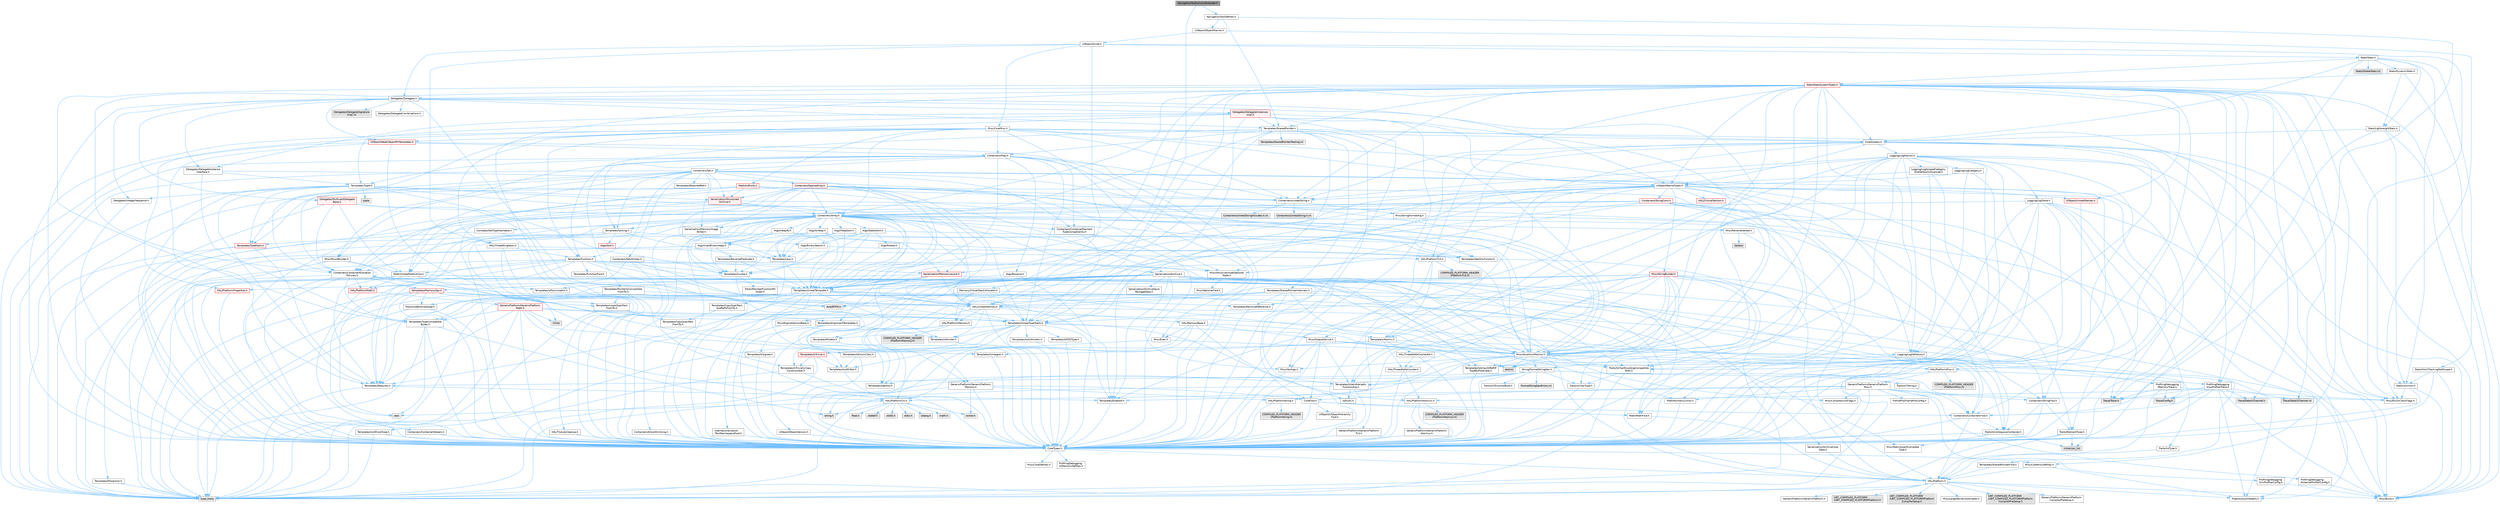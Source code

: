 digraph "NavigationToolColumnExtender.h"
{
 // INTERACTIVE_SVG=YES
 // LATEX_PDF_SIZE
  bgcolor="transparent";
  edge [fontname=Helvetica,fontsize=10,labelfontname=Helvetica,labelfontsize=10];
  node [fontname=Helvetica,fontsize=10,shape=box,height=0.2,width=0.4];
  Node1 [id="Node000001",label="NavigationToolColumnExtender.h",height=0.2,width=0.4,color="gray40", fillcolor="grey60", style="filled", fontcolor="black",tooltip=" "];
  Node1 -> Node2 [id="edge1_Node000001_Node000002",color="steelblue1",style="solid",tooltip=" "];
  Node2 [id="Node000002",label="NavigationToolDefines.h",height=0.2,width=0.4,color="grey40", fillcolor="white", style="filled",URL="$d1/d31/NavigationToolDefines_8h.html",tooltip=" "];
  Node2 -> Node3 [id="edge2_Node000002_Node000003",color="steelblue1",style="solid",tooltip=" "];
  Node3 [id="Node000003",label="Containers/ContainersFwd.h",height=0.2,width=0.4,color="grey40", fillcolor="white", style="filled",URL="$d4/d0a/ContainersFwd_8h.html",tooltip=" "];
  Node3 -> Node4 [id="edge3_Node000003_Node000004",color="steelblue1",style="solid",tooltip=" "];
  Node4 [id="Node000004",label="HAL/Platform.h",height=0.2,width=0.4,color="grey40", fillcolor="white", style="filled",URL="$d9/dd0/Platform_8h.html",tooltip=" "];
  Node4 -> Node5 [id="edge4_Node000004_Node000005",color="steelblue1",style="solid",tooltip=" "];
  Node5 [id="Node000005",label="Misc/Build.h",height=0.2,width=0.4,color="grey40", fillcolor="white", style="filled",URL="$d3/dbb/Build_8h.html",tooltip=" "];
  Node4 -> Node6 [id="edge5_Node000004_Node000006",color="steelblue1",style="solid",tooltip=" "];
  Node6 [id="Node000006",label="Misc/LargeWorldCoordinates.h",height=0.2,width=0.4,color="grey40", fillcolor="white", style="filled",URL="$d2/dcb/LargeWorldCoordinates_8h.html",tooltip=" "];
  Node4 -> Node7 [id="edge6_Node000004_Node000007",color="steelblue1",style="solid",tooltip=" "];
  Node7 [id="Node000007",label="type_traits",height=0.2,width=0.4,color="grey60", fillcolor="#E0E0E0", style="filled",tooltip=" "];
  Node4 -> Node8 [id="edge7_Node000004_Node000008",color="steelblue1",style="solid",tooltip=" "];
  Node8 [id="Node000008",label="PreprocessorHelpers.h",height=0.2,width=0.4,color="grey40", fillcolor="white", style="filled",URL="$db/ddb/PreprocessorHelpers_8h.html",tooltip=" "];
  Node4 -> Node9 [id="edge8_Node000004_Node000009",color="steelblue1",style="solid",tooltip=" "];
  Node9 [id="Node000009",label="UBT_COMPILED_PLATFORM\l/UBT_COMPILED_PLATFORMPlatform\lCompilerPreSetup.h",height=0.2,width=0.4,color="grey60", fillcolor="#E0E0E0", style="filled",tooltip=" "];
  Node4 -> Node10 [id="edge9_Node000004_Node000010",color="steelblue1",style="solid",tooltip=" "];
  Node10 [id="Node000010",label="GenericPlatform/GenericPlatform\lCompilerPreSetup.h",height=0.2,width=0.4,color="grey40", fillcolor="white", style="filled",URL="$d9/dc8/GenericPlatformCompilerPreSetup_8h.html",tooltip=" "];
  Node4 -> Node11 [id="edge10_Node000004_Node000011",color="steelblue1",style="solid",tooltip=" "];
  Node11 [id="Node000011",label="GenericPlatform/GenericPlatform.h",height=0.2,width=0.4,color="grey40", fillcolor="white", style="filled",URL="$d6/d84/GenericPlatform_8h.html",tooltip=" "];
  Node4 -> Node12 [id="edge11_Node000004_Node000012",color="steelblue1",style="solid",tooltip=" "];
  Node12 [id="Node000012",label="UBT_COMPILED_PLATFORM\l/UBT_COMPILED_PLATFORMPlatform.h",height=0.2,width=0.4,color="grey60", fillcolor="#E0E0E0", style="filled",tooltip=" "];
  Node4 -> Node13 [id="edge12_Node000004_Node000013",color="steelblue1",style="solid",tooltip=" "];
  Node13 [id="Node000013",label="UBT_COMPILED_PLATFORM\l/UBT_COMPILED_PLATFORMPlatform\lCompilerSetup.h",height=0.2,width=0.4,color="grey60", fillcolor="#E0E0E0", style="filled",tooltip=" "];
  Node3 -> Node14 [id="edge13_Node000003_Node000014",color="steelblue1",style="solid",tooltip=" "];
  Node14 [id="Node000014",label="CoreTypes.h",height=0.2,width=0.4,color="grey40", fillcolor="white", style="filled",URL="$dc/dec/CoreTypes_8h.html",tooltip=" "];
  Node14 -> Node4 [id="edge14_Node000014_Node000004",color="steelblue1",style="solid",tooltip=" "];
  Node14 -> Node15 [id="edge15_Node000014_Node000015",color="steelblue1",style="solid",tooltip=" "];
  Node15 [id="Node000015",label="ProfilingDebugging\l/UMemoryDefines.h",height=0.2,width=0.4,color="grey40", fillcolor="white", style="filled",URL="$d2/da2/UMemoryDefines_8h.html",tooltip=" "];
  Node14 -> Node16 [id="edge16_Node000014_Node000016",color="steelblue1",style="solid",tooltip=" "];
  Node16 [id="Node000016",label="Misc/CoreMiscDefines.h",height=0.2,width=0.4,color="grey40", fillcolor="white", style="filled",URL="$da/d38/CoreMiscDefines_8h.html",tooltip=" "];
  Node16 -> Node4 [id="edge17_Node000016_Node000004",color="steelblue1",style="solid",tooltip=" "];
  Node16 -> Node8 [id="edge18_Node000016_Node000008",color="steelblue1",style="solid",tooltip=" "];
  Node14 -> Node17 [id="edge19_Node000014_Node000017",color="steelblue1",style="solid",tooltip=" "];
  Node17 [id="Node000017",label="Misc/CoreDefines.h",height=0.2,width=0.4,color="grey40", fillcolor="white", style="filled",URL="$d3/dd2/CoreDefines_8h.html",tooltip=" "];
  Node3 -> Node18 [id="edge20_Node000003_Node000018",color="steelblue1",style="solid",tooltip=" "];
  Node18 [id="Node000018",label="Traits/IsContiguousContainer.h",height=0.2,width=0.4,color="grey40", fillcolor="white", style="filled",URL="$d5/d3c/IsContiguousContainer_8h.html",tooltip=" "];
  Node18 -> Node14 [id="edge21_Node000018_Node000014",color="steelblue1",style="solid",tooltip=" "];
  Node18 -> Node19 [id="edge22_Node000018_Node000019",color="steelblue1",style="solid",tooltip=" "];
  Node19 [id="Node000019",label="Misc/StaticAssertComplete\lType.h",height=0.2,width=0.4,color="grey40", fillcolor="white", style="filled",URL="$d5/d4e/StaticAssertCompleteType_8h.html",tooltip=" "];
  Node18 -> Node20 [id="edge23_Node000018_Node000020",color="steelblue1",style="solid",tooltip=" "];
  Node20 [id="Node000020",label="initializer_list",height=0.2,width=0.4,color="grey60", fillcolor="#E0E0E0", style="filled",tooltip=" "];
  Node2 -> Node21 [id="edge24_Node000002_Node000021",color="steelblue1",style="solid",tooltip=" "];
  Node21 [id="Node000021",label="Templates/SharedPointer.h",height=0.2,width=0.4,color="grey40", fillcolor="white", style="filled",URL="$d2/d17/SharedPointer_8h.html",tooltip=" "];
  Node21 -> Node14 [id="edge25_Node000021_Node000014",color="steelblue1",style="solid",tooltip=" "];
  Node21 -> Node22 [id="edge26_Node000021_Node000022",color="steelblue1",style="solid",tooltip=" "];
  Node22 [id="Node000022",label="Misc/IntrusiveUnsetOptional\lState.h",height=0.2,width=0.4,color="grey40", fillcolor="white", style="filled",URL="$d2/d0a/IntrusiveUnsetOptionalState_8h.html",tooltip=" "];
  Node22 -> Node23 [id="edge27_Node000022_Node000023",color="steelblue1",style="solid",tooltip=" "];
  Node23 [id="Node000023",label="Misc/OptionalFwd.h",height=0.2,width=0.4,color="grey40", fillcolor="white", style="filled",URL="$dc/d50/OptionalFwd_8h.html",tooltip=" "];
  Node21 -> Node24 [id="edge28_Node000021_Node000024",color="steelblue1",style="solid",tooltip=" "];
  Node24 [id="Node000024",label="Templates/PointerIsConvertible\lFromTo.h",height=0.2,width=0.4,color="grey40", fillcolor="white", style="filled",URL="$d6/d65/PointerIsConvertibleFromTo_8h.html",tooltip=" "];
  Node24 -> Node14 [id="edge29_Node000024_Node000014",color="steelblue1",style="solid",tooltip=" "];
  Node24 -> Node19 [id="edge30_Node000024_Node000019",color="steelblue1",style="solid",tooltip=" "];
  Node24 -> Node25 [id="edge31_Node000024_Node000025",color="steelblue1",style="solid",tooltip=" "];
  Node25 [id="Node000025",label="Templates/LosesQualifiers\lFromTo.h",height=0.2,width=0.4,color="grey40", fillcolor="white", style="filled",URL="$d2/db3/LosesQualifiersFromTo_8h.html",tooltip=" "];
  Node25 -> Node26 [id="edge32_Node000025_Node000026",color="steelblue1",style="solid",tooltip=" "];
  Node26 [id="Node000026",label="Templates/CopyQualifiers\lFromTo.h",height=0.2,width=0.4,color="grey40", fillcolor="white", style="filled",URL="$d5/db4/CopyQualifiersFromTo_8h.html",tooltip=" "];
  Node25 -> Node7 [id="edge33_Node000025_Node000007",color="steelblue1",style="solid",tooltip=" "];
  Node24 -> Node7 [id="edge34_Node000024_Node000007",color="steelblue1",style="solid",tooltip=" "];
  Node21 -> Node27 [id="edge35_Node000021_Node000027",color="steelblue1",style="solid",tooltip=" "];
  Node27 [id="Node000027",label="Misc/AssertionMacros.h",height=0.2,width=0.4,color="grey40", fillcolor="white", style="filled",URL="$d0/dfa/AssertionMacros_8h.html",tooltip=" "];
  Node27 -> Node14 [id="edge36_Node000027_Node000014",color="steelblue1",style="solid",tooltip=" "];
  Node27 -> Node4 [id="edge37_Node000027_Node000004",color="steelblue1",style="solid",tooltip=" "];
  Node27 -> Node28 [id="edge38_Node000027_Node000028",color="steelblue1",style="solid",tooltip=" "];
  Node28 [id="Node000028",label="HAL/PlatformMisc.h",height=0.2,width=0.4,color="grey40", fillcolor="white", style="filled",URL="$d0/df5/PlatformMisc_8h.html",tooltip=" "];
  Node28 -> Node14 [id="edge39_Node000028_Node000014",color="steelblue1",style="solid",tooltip=" "];
  Node28 -> Node29 [id="edge40_Node000028_Node000029",color="steelblue1",style="solid",tooltip=" "];
  Node29 [id="Node000029",label="GenericPlatform/GenericPlatform\lMisc.h",height=0.2,width=0.4,color="grey40", fillcolor="white", style="filled",URL="$db/d9a/GenericPlatformMisc_8h.html",tooltip=" "];
  Node29 -> Node30 [id="edge41_Node000029_Node000030",color="steelblue1",style="solid",tooltip=" "];
  Node30 [id="Node000030",label="Containers/StringFwd.h",height=0.2,width=0.4,color="grey40", fillcolor="white", style="filled",URL="$df/d37/StringFwd_8h.html",tooltip=" "];
  Node30 -> Node14 [id="edge42_Node000030_Node000014",color="steelblue1",style="solid",tooltip=" "];
  Node30 -> Node31 [id="edge43_Node000030_Node000031",color="steelblue1",style="solid",tooltip=" "];
  Node31 [id="Node000031",label="Traits/ElementType.h",height=0.2,width=0.4,color="grey40", fillcolor="white", style="filled",URL="$d5/d4f/ElementType_8h.html",tooltip=" "];
  Node31 -> Node4 [id="edge44_Node000031_Node000004",color="steelblue1",style="solid",tooltip=" "];
  Node31 -> Node20 [id="edge45_Node000031_Node000020",color="steelblue1",style="solid",tooltip=" "];
  Node31 -> Node7 [id="edge46_Node000031_Node000007",color="steelblue1",style="solid",tooltip=" "];
  Node30 -> Node18 [id="edge47_Node000030_Node000018",color="steelblue1",style="solid",tooltip=" "];
  Node29 -> Node32 [id="edge48_Node000029_Node000032",color="steelblue1",style="solid",tooltip=" "];
  Node32 [id="Node000032",label="CoreFwd.h",height=0.2,width=0.4,color="grey40", fillcolor="white", style="filled",URL="$d1/d1e/CoreFwd_8h.html",tooltip=" "];
  Node32 -> Node14 [id="edge49_Node000032_Node000014",color="steelblue1",style="solid",tooltip=" "];
  Node32 -> Node3 [id="edge50_Node000032_Node000003",color="steelblue1",style="solid",tooltip=" "];
  Node32 -> Node33 [id="edge51_Node000032_Node000033",color="steelblue1",style="solid",tooltip=" "];
  Node33 [id="Node000033",label="Math/MathFwd.h",height=0.2,width=0.4,color="grey40", fillcolor="white", style="filled",URL="$d2/d10/MathFwd_8h.html",tooltip=" "];
  Node33 -> Node4 [id="edge52_Node000033_Node000004",color="steelblue1",style="solid",tooltip=" "];
  Node32 -> Node34 [id="edge53_Node000032_Node000034",color="steelblue1",style="solid",tooltip=" "];
  Node34 [id="Node000034",label="UObject/UObjectHierarchy\lFwd.h",height=0.2,width=0.4,color="grey40", fillcolor="white", style="filled",URL="$d3/d13/UObjectHierarchyFwd_8h.html",tooltip=" "];
  Node29 -> Node14 [id="edge54_Node000029_Node000014",color="steelblue1",style="solid",tooltip=" "];
  Node29 -> Node35 [id="edge55_Node000029_Node000035",color="steelblue1",style="solid",tooltip=" "];
  Node35 [id="Node000035",label="FramePro/FrameProConfig.h",height=0.2,width=0.4,color="grey40", fillcolor="white", style="filled",URL="$d7/d90/FrameProConfig_8h.html",tooltip=" "];
  Node29 -> Node36 [id="edge56_Node000029_Node000036",color="steelblue1",style="solid",tooltip=" "];
  Node36 [id="Node000036",label="HAL/PlatformCrt.h",height=0.2,width=0.4,color="grey40", fillcolor="white", style="filled",URL="$d8/d75/PlatformCrt_8h.html",tooltip=" "];
  Node36 -> Node37 [id="edge57_Node000036_Node000037",color="steelblue1",style="solid",tooltip=" "];
  Node37 [id="Node000037",label="new",height=0.2,width=0.4,color="grey60", fillcolor="#E0E0E0", style="filled",tooltip=" "];
  Node36 -> Node38 [id="edge58_Node000036_Node000038",color="steelblue1",style="solid",tooltip=" "];
  Node38 [id="Node000038",label="wchar.h",height=0.2,width=0.4,color="grey60", fillcolor="#E0E0E0", style="filled",tooltip=" "];
  Node36 -> Node39 [id="edge59_Node000036_Node000039",color="steelblue1",style="solid",tooltip=" "];
  Node39 [id="Node000039",label="stddef.h",height=0.2,width=0.4,color="grey60", fillcolor="#E0E0E0", style="filled",tooltip=" "];
  Node36 -> Node40 [id="edge60_Node000036_Node000040",color="steelblue1",style="solid",tooltip=" "];
  Node40 [id="Node000040",label="stdlib.h",height=0.2,width=0.4,color="grey60", fillcolor="#E0E0E0", style="filled",tooltip=" "];
  Node36 -> Node41 [id="edge61_Node000036_Node000041",color="steelblue1",style="solid",tooltip=" "];
  Node41 [id="Node000041",label="stdio.h",height=0.2,width=0.4,color="grey60", fillcolor="#E0E0E0", style="filled",tooltip=" "];
  Node36 -> Node42 [id="edge62_Node000036_Node000042",color="steelblue1",style="solid",tooltip=" "];
  Node42 [id="Node000042",label="stdarg.h",height=0.2,width=0.4,color="grey60", fillcolor="#E0E0E0", style="filled",tooltip=" "];
  Node36 -> Node43 [id="edge63_Node000036_Node000043",color="steelblue1",style="solid",tooltip=" "];
  Node43 [id="Node000043",label="math.h",height=0.2,width=0.4,color="grey60", fillcolor="#E0E0E0", style="filled",tooltip=" "];
  Node36 -> Node44 [id="edge64_Node000036_Node000044",color="steelblue1",style="solid",tooltip=" "];
  Node44 [id="Node000044",label="float.h",height=0.2,width=0.4,color="grey60", fillcolor="#E0E0E0", style="filled",tooltip=" "];
  Node36 -> Node45 [id="edge65_Node000036_Node000045",color="steelblue1",style="solid",tooltip=" "];
  Node45 [id="Node000045",label="string.h",height=0.2,width=0.4,color="grey60", fillcolor="#E0E0E0", style="filled",tooltip=" "];
  Node29 -> Node46 [id="edge66_Node000029_Node000046",color="steelblue1",style="solid",tooltip=" "];
  Node46 [id="Node000046",label="Math/NumericLimits.h",height=0.2,width=0.4,color="grey40", fillcolor="white", style="filled",URL="$df/d1b/NumericLimits_8h.html",tooltip=" "];
  Node46 -> Node14 [id="edge67_Node000046_Node000014",color="steelblue1",style="solid",tooltip=" "];
  Node29 -> Node47 [id="edge68_Node000029_Node000047",color="steelblue1",style="solid",tooltip=" "];
  Node47 [id="Node000047",label="Misc/CompressionFlags.h",height=0.2,width=0.4,color="grey40", fillcolor="white", style="filled",URL="$d9/d76/CompressionFlags_8h.html",tooltip=" "];
  Node29 -> Node48 [id="edge69_Node000029_Node000048",color="steelblue1",style="solid",tooltip=" "];
  Node48 [id="Node000048",label="Misc/EnumClassFlags.h",height=0.2,width=0.4,color="grey40", fillcolor="white", style="filled",URL="$d8/de7/EnumClassFlags_8h.html",tooltip=" "];
  Node29 -> Node49 [id="edge70_Node000029_Node000049",color="steelblue1",style="solid",tooltip=" "];
  Node49 [id="Node000049",label="ProfilingDebugging\l/CsvProfilerConfig.h",height=0.2,width=0.4,color="grey40", fillcolor="white", style="filled",URL="$d3/d88/CsvProfilerConfig_8h.html",tooltip=" "];
  Node49 -> Node5 [id="edge71_Node000049_Node000005",color="steelblue1",style="solid",tooltip=" "];
  Node29 -> Node50 [id="edge72_Node000029_Node000050",color="steelblue1",style="solid",tooltip=" "];
  Node50 [id="Node000050",label="ProfilingDebugging\l/ExternalProfilerConfig.h",height=0.2,width=0.4,color="grey40", fillcolor="white", style="filled",URL="$d3/dbb/ExternalProfilerConfig_8h.html",tooltip=" "];
  Node50 -> Node5 [id="edge73_Node000050_Node000005",color="steelblue1",style="solid",tooltip=" "];
  Node28 -> Node51 [id="edge74_Node000028_Node000051",color="steelblue1",style="solid",tooltip=" "];
  Node51 [id="Node000051",label="COMPILED_PLATFORM_HEADER\l(PlatformMisc.h)",height=0.2,width=0.4,color="grey60", fillcolor="#E0E0E0", style="filled",tooltip=" "];
  Node28 -> Node52 [id="edge75_Node000028_Node000052",color="steelblue1",style="solid",tooltip=" "];
  Node52 [id="Node000052",label="ProfilingDebugging\l/CpuProfilerTrace.h",height=0.2,width=0.4,color="grey40", fillcolor="white", style="filled",URL="$da/dcb/CpuProfilerTrace_8h.html",tooltip=" "];
  Node52 -> Node14 [id="edge76_Node000052_Node000014",color="steelblue1",style="solid",tooltip=" "];
  Node52 -> Node3 [id="edge77_Node000052_Node000003",color="steelblue1",style="solid",tooltip=" "];
  Node52 -> Node53 [id="edge78_Node000052_Node000053",color="steelblue1",style="solid",tooltip=" "];
  Node53 [id="Node000053",label="HAL/PlatformAtomics.h",height=0.2,width=0.4,color="grey40", fillcolor="white", style="filled",URL="$d3/d36/PlatformAtomics_8h.html",tooltip=" "];
  Node53 -> Node14 [id="edge79_Node000053_Node000014",color="steelblue1",style="solid",tooltip=" "];
  Node53 -> Node54 [id="edge80_Node000053_Node000054",color="steelblue1",style="solid",tooltip=" "];
  Node54 [id="Node000054",label="GenericPlatform/GenericPlatform\lAtomics.h",height=0.2,width=0.4,color="grey40", fillcolor="white", style="filled",URL="$da/d72/GenericPlatformAtomics_8h.html",tooltip=" "];
  Node54 -> Node14 [id="edge81_Node000054_Node000014",color="steelblue1",style="solid",tooltip=" "];
  Node53 -> Node55 [id="edge82_Node000053_Node000055",color="steelblue1",style="solid",tooltip=" "];
  Node55 [id="Node000055",label="COMPILED_PLATFORM_HEADER\l(PlatformAtomics.h)",height=0.2,width=0.4,color="grey60", fillcolor="#E0E0E0", style="filled",tooltip=" "];
  Node52 -> Node8 [id="edge83_Node000052_Node000008",color="steelblue1",style="solid",tooltip=" "];
  Node52 -> Node5 [id="edge84_Node000052_Node000005",color="steelblue1",style="solid",tooltip=" "];
  Node52 -> Node56 [id="edge85_Node000052_Node000056",color="steelblue1",style="solid",tooltip=" "];
  Node56 [id="Node000056",label="Trace/Config.h",height=0.2,width=0.4,color="grey60", fillcolor="#E0E0E0", style="filled",tooltip=" "];
  Node52 -> Node57 [id="edge86_Node000052_Node000057",color="steelblue1",style="solid",tooltip=" "];
  Node57 [id="Node000057",label="Trace/Detail/Channel.h",height=0.2,width=0.4,color="grey60", fillcolor="#E0E0E0", style="filled",tooltip=" "];
  Node52 -> Node58 [id="edge87_Node000052_Node000058",color="steelblue1",style="solid",tooltip=" "];
  Node58 [id="Node000058",label="Trace/Detail/Channel.inl",height=0.2,width=0.4,color="grey60", fillcolor="#E0E0E0", style="filled",tooltip=" "];
  Node52 -> Node59 [id="edge88_Node000052_Node000059",color="steelblue1",style="solid",tooltip=" "];
  Node59 [id="Node000059",label="Trace/Trace.h",height=0.2,width=0.4,color="grey60", fillcolor="#E0E0E0", style="filled",tooltip=" "];
  Node27 -> Node8 [id="edge89_Node000027_Node000008",color="steelblue1",style="solid",tooltip=" "];
  Node27 -> Node60 [id="edge90_Node000027_Node000060",color="steelblue1",style="solid",tooltip=" "];
  Node60 [id="Node000060",label="Templates/EnableIf.h",height=0.2,width=0.4,color="grey40", fillcolor="white", style="filled",URL="$d7/d60/EnableIf_8h.html",tooltip=" "];
  Node60 -> Node14 [id="edge91_Node000060_Node000014",color="steelblue1",style="solid",tooltip=" "];
  Node27 -> Node61 [id="edge92_Node000027_Node000061",color="steelblue1",style="solid",tooltip=" "];
  Node61 [id="Node000061",label="Templates/IsArrayOrRefOf\lTypeByPredicate.h",height=0.2,width=0.4,color="grey40", fillcolor="white", style="filled",URL="$d6/da1/IsArrayOrRefOfTypeByPredicate_8h.html",tooltip=" "];
  Node61 -> Node14 [id="edge93_Node000061_Node000014",color="steelblue1",style="solid",tooltip=" "];
  Node27 -> Node62 [id="edge94_Node000027_Node000062",color="steelblue1",style="solid",tooltip=" "];
  Node62 [id="Node000062",label="Templates/IsValidVariadic\lFunctionArg.h",height=0.2,width=0.4,color="grey40", fillcolor="white", style="filled",URL="$d0/dc8/IsValidVariadicFunctionArg_8h.html",tooltip=" "];
  Node62 -> Node14 [id="edge95_Node000062_Node000014",color="steelblue1",style="solid",tooltip=" "];
  Node62 -> Node63 [id="edge96_Node000062_Node000063",color="steelblue1",style="solid",tooltip=" "];
  Node63 [id="Node000063",label="IsEnum.h",height=0.2,width=0.4,color="grey40", fillcolor="white", style="filled",URL="$d4/de5/IsEnum_8h.html",tooltip=" "];
  Node62 -> Node7 [id="edge97_Node000062_Node000007",color="steelblue1",style="solid",tooltip=" "];
  Node27 -> Node64 [id="edge98_Node000027_Node000064",color="steelblue1",style="solid",tooltip=" "];
  Node64 [id="Node000064",label="Traits/IsCharEncodingCompatible\lWith.h",height=0.2,width=0.4,color="grey40", fillcolor="white", style="filled",URL="$df/dd1/IsCharEncodingCompatibleWith_8h.html",tooltip=" "];
  Node64 -> Node7 [id="edge99_Node000064_Node000007",color="steelblue1",style="solid",tooltip=" "];
  Node64 -> Node65 [id="edge100_Node000064_Node000065",color="steelblue1",style="solid",tooltip=" "];
  Node65 [id="Node000065",label="Traits/IsCharType.h",height=0.2,width=0.4,color="grey40", fillcolor="white", style="filled",URL="$db/d51/IsCharType_8h.html",tooltip=" "];
  Node65 -> Node14 [id="edge101_Node000065_Node000014",color="steelblue1",style="solid",tooltip=" "];
  Node27 -> Node66 [id="edge102_Node000027_Node000066",color="steelblue1",style="solid",tooltip=" "];
  Node66 [id="Node000066",label="Misc/VarArgs.h",height=0.2,width=0.4,color="grey40", fillcolor="white", style="filled",URL="$d5/d6f/VarArgs_8h.html",tooltip=" "];
  Node66 -> Node14 [id="edge103_Node000066_Node000014",color="steelblue1",style="solid",tooltip=" "];
  Node27 -> Node67 [id="edge104_Node000027_Node000067",color="steelblue1",style="solid",tooltip=" "];
  Node67 [id="Node000067",label="String/FormatStringSan.h",height=0.2,width=0.4,color="grey40", fillcolor="white", style="filled",URL="$d3/d8b/FormatStringSan_8h.html",tooltip=" "];
  Node67 -> Node7 [id="edge105_Node000067_Node000007",color="steelblue1",style="solid",tooltip=" "];
  Node67 -> Node14 [id="edge106_Node000067_Node000014",color="steelblue1",style="solid",tooltip=" "];
  Node67 -> Node68 [id="edge107_Node000067_Node000068",color="steelblue1",style="solid",tooltip=" "];
  Node68 [id="Node000068",label="Templates/Requires.h",height=0.2,width=0.4,color="grey40", fillcolor="white", style="filled",URL="$dc/d96/Requires_8h.html",tooltip=" "];
  Node68 -> Node60 [id="edge108_Node000068_Node000060",color="steelblue1",style="solid",tooltip=" "];
  Node68 -> Node7 [id="edge109_Node000068_Node000007",color="steelblue1",style="solid",tooltip=" "];
  Node67 -> Node69 [id="edge110_Node000067_Node000069",color="steelblue1",style="solid",tooltip=" "];
  Node69 [id="Node000069",label="Templates/Identity.h",height=0.2,width=0.4,color="grey40", fillcolor="white", style="filled",URL="$d0/dd5/Identity_8h.html",tooltip=" "];
  Node67 -> Node62 [id="edge111_Node000067_Node000062",color="steelblue1",style="solid",tooltip=" "];
  Node67 -> Node65 [id="edge112_Node000067_Node000065",color="steelblue1",style="solid",tooltip=" "];
  Node67 -> Node70 [id="edge113_Node000067_Node000070",color="steelblue1",style="solid",tooltip=" "];
  Node70 [id="Node000070",label="Traits/IsTEnumAsByte.h",height=0.2,width=0.4,color="grey40", fillcolor="white", style="filled",URL="$d1/de6/IsTEnumAsByte_8h.html",tooltip=" "];
  Node67 -> Node71 [id="edge114_Node000067_Node000071",color="steelblue1",style="solid",tooltip=" "];
  Node71 [id="Node000071",label="Traits/IsTString.h",height=0.2,width=0.4,color="grey40", fillcolor="white", style="filled",URL="$d0/df8/IsTString_8h.html",tooltip=" "];
  Node71 -> Node3 [id="edge115_Node000071_Node000003",color="steelblue1",style="solid",tooltip=" "];
  Node67 -> Node3 [id="edge116_Node000067_Node000003",color="steelblue1",style="solid",tooltip=" "];
  Node67 -> Node72 [id="edge117_Node000067_Node000072",color="steelblue1",style="solid",tooltip=" "];
  Node72 [id="Node000072",label="FormatStringSanErrors.inl",height=0.2,width=0.4,color="grey60", fillcolor="#E0E0E0", style="filled",tooltip=" "];
  Node27 -> Node73 [id="edge118_Node000027_Node000073",color="steelblue1",style="solid",tooltip=" "];
  Node73 [id="Node000073",label="atomic",height=0.2,width=0.4,color="grey60", fillcolor="#E0E0E0", style="filled",tooltip=" "];
  Node21 -> Node74 [id="edge119_Node000021_Node000074",color="steelblue1",style="solid",tooltip=" "];
  Node74 [id="Node000074",label="HAL/UnrealMemory.h",height=0.2,width=0.4,color="grey40", fillcolor="white", style="filled",URL="$d9/d96/UnrealMemory_8h.html",tooltip=" "];
  Node74 -> Node14 [id="edge120_Node000074_Node000014",color="steelblue1",style="solid",tooltip=" "];
  Node74 -> Node75 [id="edge121_Node000074_Node000075",color="steelblue1",style="solid",tooltip=" "];
  Node75 [id="Node000075",label="GenericPlatform/GenericPlatform\lMemory.h",height=0.2,width=0.4,color="grey40", fillcolor="white", style="filled",URL="$dd/d22/GenericPlatformMemory_8h.html",tooltip=" "];
  Node75 -> Node32 [id="edge122_Node000075_Node000032",color="steelblue1",style="solid",tooltip=" "];
  Node75 -> Node14 [id="edge123_Node000075_Node000014",color="steelblue1",style="solid",tooltip=" "];
  Node75 -> Node76 [id="edge124_Node000075_Node000076",color="steelblue1",style="solid",tooltip=" "];
  Node76 [id="Node000076",label="HAL/PlatformString.h",height=0.2,width=0.4,color="grey40", fillcolor="white", style="filled",URL="$db/db5/PlatformString_8h.html",tooltip=" "];
  Node76 -> Node14 [id="edge125_Node000076_Node000014",color="steelblue1",style="solid",tooltip=" "];
  Node76 -> Node77 [id="edge126_Node000076_Node000077",color="steelblue1",style="solid",tooltip=" "];
  Node77 [id="Node000077",label="COMPILED_PLATFORM_HEADER\l(PlatformString.h)",height=0.2,width=0.4,color="grey60", fillcolor="#E0E0E0", style="filled",tooltip=" "];
  Node75 -> Node45 [id="edge127_Node000075_Node000045",color="steelblue1",style="solid",tooltip=" "];
  Node75 -> Node38 [id="edge128_Node000075_Node000038",color="steelblue1",style="solid",tooltip=" "];
  Node74 -> Node78 [id="edge129_Node000074_Node000078",color="steelblue1",style="solid",tooltip=" "];
  Node78 [id="Node000078",label="HAL/MemoryBase.h",height=0.2,width=0.4,color="grey40", fillcolor="white", style="filled",URL="$d6/d9f/MemoryBase_8h.html",tooltip=" "];
  Node78 -> Node14 [id="edge130_Node000078_Node000014",color="steelblue1",style="solid",tooltip=" "];
  Node78 -> Node53 [id="edge131_Node000078_Node000053",color="steelblue1",style="solid",tooltip=" "];
  Node78 -> Node36 [id="edge132_Node000078_Node000036",color="steelblue1",style="solid",tooltip=" "];
  Node78 -> Node79 [id="edge133_Node000078_Node000079",color="steelblue1",style="solid",tooltip=" "];
  Node79 [id="Node000079",label="Misc/Exec.h",height=0.2,width=0.4,color="grey40", fillcolor="white", style="filled",URL="$de/ddb/Exec_8h.html",tooltip=" "];
  Node79 -> Node14 [id="edge134_Node000079_Node000014",color="steelblue1",style="solid",tooltip=" "];
  Node79 -> Node27 [id="edge135_Node000079_Node000027",color="steelblue1",style="solid",tooltip=" "];
  Node78 -> Node80 [id="edge136_Node000078_Node000080",color="steelblue1",style="solid",tooltip=" "];
  Node80 [id="Node000080",label="Misc/OutputDevice.h",height=0.2,width=0.4,color="grey40", fillcolor="white", style="filled",URL="$d7/d32/OutputDevice_8h.html",tooltip=" "];
  Node80 -> Node32 [id="edge137_Node000080_Node000032",color="steelblue1",style="solid",tooltip=" "];
  Node80 -> Node14 [id="edge138_Node000080_Node000014",color="steelblue1",style="solid",tooltip=" "];
  Node80 -> Node81 [id="edge139_Node000080_Node000081",color="steelblue1",style="solid",tooltip=" "];
  Node81 [id="Node000081",label="Logging/LogVerbosity.h",height=0.2,width=0.4,color="grey40", fillcolor="white", style="filled",URL="$d2/d8f/LogVerbosity_8h.html",tooltip=" "];
  Node81 -> Node14 [id="edge140_Node000081_Node000014",color="steelblue1",style="solid",tooltip=" "];
  Node80 -> Node66 [id="edge141_Node000080_Node000066",color="steelblue1",style="solid",tooltip=" "];
  Node80 -> Node61 [id="edge142_Node000080_Node000061",color="steelblue1",style="solid",tooltip=" "];
  Node80 -> Node62 [id="edge143_Node000080_Node000062",color="steelblue1",style="solid",tooltip=" "];
  Node80 -> Node64 [id="edge144_Node000080_Node000064",color="steelblue1",style="solid",tooltip=" "];
  Node78 -> Node82 [id="edge145_Node000078_Node000082",color="steelblue1",style="solid",tooltip=" "];
  Node82 [id="Node000082",label="Templates/Atomic.h",height=0.2,width=0.4,color="grey40", fillcolor="white", style="filled",URL="$d3/d91/Atomic_8h.html",tooltip=" "];
  Node82 -> Node83 [id="edge146_Node000082_Node000083",color="steelblue1",style="solid",tooltip=" "];
  Node83 [id="Node000083",label="HAL/ThreadSafeCounter.h",height=0.2,width=0.4,color="grey40", fillcolor="white", style="filled",URL="$dc/dc9/ThreadSafeCounter_8h.html",tooltip=" "];
  Node83 -> Node14 [id="edge147_Node000083_Node000014",color="steelblue1",style="solid",tooltip=" "];
  Node83 -> Node53 [id="edge148_Node000083_Node000053",color="steelblue1",style="solid",tooltip=" "];
  Node82 -> Node84 [id="edge149_Node000082_Node000084",color="steelblue1",style="solid",tooltip=" "];
  Node84 [id="Node000084",label="HAL/ThreadSafeCounter64.h",height=0.2,width=0.4,color="grey40", fillcolor="white", style="filled",URL="$d0/d12/ThreadSafeCounter64_8h.html",tooltip=" "];
  Node84 -> Node14 [id="edge150_Node000084_Node000014",color="steelblue1",style="solid",tooltip=" "];
  Node84 -> Node83 [id="edge151_Node000084_Node000083",color="steelblue1",style="solid",tooltip=" "];
  Node82 -> Node85 [id="edge152_Node000082_Node000085",color="steelblue1",style="solid",tooltip=" "];
  Node85 [id="Node000085",label="Templates/IsIntegral.h",height=0.2,width=0.4,color="grey40", fillcolor="white", style="filled",URL="$da/d64/IsIntegral_8h.html",tooltip=" "];
  Node85 -> Node14 [id="edge153_Node000085_Node000014",color="steelblue1",style="solid",tooltip=" "];
  Node82 -> Node86 [id="edge154_Node000082_Node000086",color="steelblue1",style="solid",tooltip=" "];
  Node86 [id="Node000086",label="Templates/IsTrivial.h",height=0.2,width=0.4,color="red", fillcolor="#FFF0F0", style="filled",URL="$da/d4c/IsTrivial_8h.html",tooltip=" "];
  Node86 -> Node87 [id="edge155_Node000086_Node000087",color="steelblue1",style="solid",tooltip=" "];
  Node87 [id="Node000087",label="Templates/AndOrNot.h",height=0.2,width=0.4,color="grey40", fillcolor="white", style="filled",URL="$db/d0a/AndOrNot_8h.html",tooltip=" "];
  Node87 -> Node14 [id="edge156_Node000087_Node000014",color="steelblue1",style="solid",tooltip=" "];
  Node86 -> Node88 [id="edge157_Node000086_Node000088",color="steelblue1",style="solid",tooltip=" "];
  Node88 [id="Node000088",label="Templates/IsTriviallyCopy\lConstructible.h",height=0.2,width=0.4,color="grey40", fillcolor="white", style="filled",URL="$d3/d78/IsTriviallyCopyConstructible_8h.html",tooltip=" "];
  Node88 -> Node14 [id="edge158_Node000088_Node000014",color="steelblue1",style="solid",tooltip=" "];
  Node88 -> Node7 [id="edge159_Node000088_Node000007",color="steelblue1",style="solid",tooltip=" "];
  Node86 -> Node7 [id="edge160_Node000086_Node000007",color="steelblue1",style="solid",tooltip=" "];
  Node82 -> Node90 [id="edge161_Node000082_Node000090",color="steelblue1",style="solid",tooltip=" "];
  Node90 [id="Node000090",label="Traits/IntType.h",height=0.2,width=0.4,color="grey40", fillcolor="white", style="filled",URL="$d7/deb/IntType_8h.html",tooltip=" "];
  Node90 -> Node4 [id="edge162_Node000090_Node000004",color="steelblue1",style="solid",tooltip=" "];
  Node82 -> Node73 [id="edge163_Node000082_Node000073",color="steelblue1",style="solid",tooltip=" "];
  Node74 -> Node91 [id="edge164_Node000074_Node000091",color="steelblue1",style="solid",tooltip=" "];
  Node91 [id="Node000091",label="HAL/PlatformMemory.h",height=0.2,width=0.4,color="grey40", fillcolor="white", style="filled",URL="$de/d68/PlatformMemory_8h.html",tooltip=" "];
  Node91 -> Node14 [id="edge165_Node000091_Node000014",color="steelblue1",style="solid",tooltip=" "];
  Node91 -> Node75 [id="edge166_Node000091_Node000075",color="steelblue1",style="solid",tooltip=" "];
  Node91 -> Node92 [id="edge167_Node000091_Node000092",color="steelblue1",style="solid",tooltip=" "];
  Node92 [id="Node000092",label="COMPILED_PLATFORM_HEADER\l(PlatformMemory.h)",height=0.2,width=0.4,color="grey60", fillcolor="#E0E0E0", style="filled",tooltip=" "];
  Node74 -> Node93 [id="edge168_Node000074_Node000093",color="steelblue1",style="solid",tooltip=" "];
  Node93 [id="Node000093",label="ProfilingDebugging\l/MemoryTrace.h",height=0.2,width=0.4,color="grey40", fillcolor="white", style="filled",URL="$da/dd7/MemoryTrace_8h.html",tooltip=" "];
  Node93 -> Node4 [id="edge169_Node000093_Node000004",color="steelblue1",style="solid",tooltip=" "];
  Node93 -> Node48 [id="edge170_Node000093_Node000048",color="steelblue1",style="solid",tooltip=" "];
  Node93 -> Node56 [id="edge171_Node000093_Node000056",color="steelblue1",style="solid",tooltip=" "];
  Node93 -> Node59 [id="edge172_Node000093_Node000059",color="steelblue1",style="solid",tooltip=" "];
  Node74 -> Node94 [id="edge173_Node000074_Node000094",color="steelblue1",style="solid",tooltip=" "];
  Node94 [id="Node000094",label="Templates/IsPointer.h",height=0.2,width=0.4,color="grey40", fillcolor="white", style="filled",URL="$d7/d05/IsPointer_8h.html",tooltip=" "];
  Node94 -> Node14 [id="edge174_Node000094_Node000014",color="steelblue1",style="solid",tooltip=" "];
  Node21 -> Node95 [id="edge175_Node000021_Node000095",color="steelblue1",style="solid",tooltip=" "];
  Node95 [id="Node000095",label="Containers/Array.h",height=0.2,width=0.4,color="grey40", fillcolor="white", style="filled",URL="$df/dd0/Array_8h.html",tooltip=" "];
  Node95 -> Node14 [id="edge176_Node000095_Node000014",color="steelblue1",style="solid",tooltip=" "];
  Node95 -> Node27 [id="edge177_Node000095_Node000027",color="steelblue1",style="solid",tooltip=" "];
  Node95 -> Node22 [id="edge178_Node000095_Node000022",color="steelblue1",style="solid",tooltip=" "];
  Node95 -> Node96 [id="edge179_Node000095_Node000096",color="steelblue1",style="solid",tooltip=" "];
  Node96 [id="Node000096",label="Misc/ReverseIterate.h",height=0.2,width=0.4,color="grey40", fillcolor="white", style="filled",URL="$db/de3/ReverseIterate_8h.html",tooltip=" "];
  Node96 -> Node4 [id="edge180_Node000096_Node000004",color="steelblue1",style="solid",tooltip=" "];
  Node96 -> Node97 [id="edge181_Node000096_Node000097",color="steelblue1",style="solid",tooltip=" "];
  Node97 [id="Node000097",label="iterator",height=0.2,width=0.4,color="grey60", fillcolor="#E0E0E0", style="filled",tooltip=" "];
  Node95 -> Node74 [id="edge182_Node000095_Node000074",color="steelblue1",style="solid",tooltip=" "];
  Node95 -> Node98 [id="edge183_Node000095_Node000098",color="steelblue1",style="solid",tooltip=" "];
  Node98 [id="Node000098",label="Templates/UnrealTypeTraits.h",height=0.2,width=0.4,color="grey40", fillcolor="white", style="filled",URL="$d2/d2d/UnrealTypeTraits_8h.html",tooltip=" "];
  Node98 -> Node14 [id="edge184_Node000098_Node000014",color="steelblue1",style="solid",tooltip=" "];
  Node98 -> Node94 [id="edge185_Node000098_Node000094",color="steelblue1",style="solid",tooltip=" "];
  Node98 -> Node27 [id="edge186_Node000098_Node000027",color="steelblue1",style="solid",tooltip=" "];
  Node98 -> Node87 [id="edge187_Node000098_Node000087",color="steelblue1",style="solid",tooltip=" "];
  Node98 -> Node60 [id="edge188_Node000098_Node000060",color="steelblue1",style="solid",tooltip=" "];
  Node98 -> Node99 [id="edge189_Node000098_Node000099",color="steelblue1",style="solid",tooltip=" "];
  Node99 [id="Node000099",label="Templates/IsArithmetic.h",height=0.2,width=0.4,color="grey40", fillcolor="white", style="filled",URL="$d2/d5d/IsArithmetic_8h.html",tooltip=" "];
  Node99 -> Node14 [id="edge190_Node000099_Node000014",color="steelblue1",style="solid",tooltip=" "];
  Node98 -> Node63 [id="edge191_Node000098_Node000063",color="steelblue1",style="solid",tooltip=" "];
  Node98 -> Node100 [id="edge192_Node000098_Node000100",color="steelblue1",style="solid",tooltip=" "];
  Node100 [id="Node000100",label="Templates/Models.h",height=0.2,width=0.4,color="grey40", fillcolor="white", style="filled",URL="$d3/d0c/Models_8h.html",tooltip=" "];
  Node100 -> Node69 [id="edge193_Node000100_Node000069",color="steelblue1",style="solid",tooltip=" "];
  Node98 -> Node101 [id="edge194_Node000098_Node000101",color="steelblue1",style="solid",tooltip=" "];
  Node101 [id="Node000101",label="Templates/IsPODType.h",height=0.2,width=0.4,color="grey40", fillcolor="white", style="filled",URL="$d7/db1/IsPODType_8h.html",tooltip=" "];
  Node101 -> Node14 [id="edge195_Node000101_Node000014",color="steelblue1",style="solid",tooltip=" "];
  Node98 -> Node102 [id="edge196_Node000098_Node000102",color="steelblue1",style="solid",tooltip=" "];
  Node102 [id="Node000102",label="Templates/IsUECoreType.h",height=0.2,width=0.4,color="grey40", fillcolor="white", style="filled",URL="$d1/db8/IsUECoreType_8h.html",tooltip=" "];
  Node102 -> Node14 [id="edge197_Node000102_Node000014",color="steelblue1",style="solid",tooltip=" "];
  Node102 -> Node7 [id="edge198_Node000102_Node000007",color="steelblue1",style="solid",tooltip=" "];
  Node98 -> Node88 [id="edge199_Node000098_Node000088",color="steelblue1",style="solid",tooltip=" "];
  Node95 -> Node103 [id="edge200_Node000095_Node000103",color="steelblue1",style="solid",tooltip=" "];
  Node103 [id="Node000103",label="Templates/UnrealTemplate.h",height=0.2,width=0.4,color="grey40", fillcolor="white", style="filled",URL="$d4/d24/UnrealTemplate_8h.html",tooltip=" "];
  Node103 -> Node14 [id="edge201_Node000103_Node000014",color="steelblue1",style="solid",tooltip=" "];
  Node103 -> Node94 [id="edge202_Node000103_Node000094",color="steelblue1",style="solid",tooltip=" "];
  Node103 -> Node74 [id="edge203_Node000103_Node000074",color="steelblue1",style="solid",tooltip=" "];
  Node103 -> Node104 [id="edge204_Node000103_Node000104",color="steelblue1",style="solid",tooltip=" "];
  Node104 [id="Node000104",label="Templates/CopyQualifiers\lAndRefsFromTo.h",height=0.2,width=0.4,color="grey40", fillcolor="white", style="filled",URL="$d3/db3/CopyQualifiersAndRefsFromTo_8h.html",tooltip=" "];
  Node104 -> Node26 [id="edge205_Node000104_Node000026",color="steelblue1",style="solid",tooltip=" "];
  Node103 -> Node98 [id="edge206_Node000103_Node000098",color="steelblue1",style="solid",tooltip=" "];
  Node103 -> Node105 [id="edge207_Node000103_Node000105",color="steelblue1",style="solid",tooltip=" "];
  Node105 [id="Node000105",label="Templates/RemoveReference.h",height=0.2,width=0.4,color="grey40", fillcolor="white", style="filled",URL="$da/dbe/RemoveReference_8h.html",tooltip=" "];
  Node105 -> Node14 [id="edge208_Node000105_Node000014",color="steelblue1",style="solid",tooltip=" "];
  Node103 -> Node68 [id="edge209_Node000103_Node000068",color="steelblue1",style="solid",tooltip=" "];
  Node103 -> Node106 [id="edge210_Node000103_Node000106",color="steelblue1",style="solid",tooltip=" "];
  Node106 [id="Node000106",label="Templates/TypeCompatible\lBytes.h",height=0.2,width=0.4,color="grey40", fillcolor="white", style="filled",URL="$df/d0a/TypeCompatibleBytes_8h.html",tooltip=" "];
  Node106 -> Node14 [id="edge211_Node000106_Node000014",color="steelblue1",style="solid",tooltip=" "];
  Node106 -> Node45 [id="edge212_Node000106_Node000045",color="steelblue1",style="solid",tooltip=" "];
  Node106 -> Node37 [id="edge213_Node000106_Node000037",color="steelblue1",style="solid",tooltip=" "];
  Node106 -> Node7 [id="edge214_Node000106_Node000007",color="steelblue1",style="solid",tooltip=" "];
  Node103 -> Node69 [id="edge215_Node000103_Node000069",color="steelblue1",style="solid",tooltip=" "];
  Node103 -> Node18 [id="edge216_Node000103_Node000018",color="steelblue1",style="solid",tooltip=" "];
  Node103 -> Node107 [id="edge217_Node000103_Node000107",color="steelblue1",style="solid",tooltip=" "];
  Node107 [id="Node000107",label="Traits/UseBitwiseSwap.h",height=0.2,width=0.4,color="grey40", fillcolor="white", style="filled",URL="$db/df3/UseBitwiseSwap_8h.html",tooltip=" "];
  Node107 -> Node14 [id="edge218_Node000107_Node000014",color="steelblue1",style="solid",tooltip=" "];
  Node107 -> Node7 [id="edge219_Node000107_Node000007",color="steelblue1",style="solid",tooltip=" "];
  Node103 -> Node7 [id="edge220_Node000103_Node000007",color="steelblue1",style="solid",tooltip=" "];
  Node95 -> Node108 [id="edge221_Node000095_Node000108",color="steelblue1",style="solid",tooltip=" "];
  Node108 [id="Node000108",label="Containers/AllowShrinking.h",height=0.2,width=0.4,color="grey40", fillcolor="white", style="filled",URL="$d7/d1a/AllowShrinking_8h.html",tooltip=" "];
  Node108 -> Node14 [id="edge222_Node000108_Node000014",color="steelblue1",style="solid",tooltip=" "];
  Node95 -> Node109 [id="edge223_Node000095_Node000109",color="steelblue1",style="solid",tooltip=" "];
  Node109 [id="Node000109",label="Containers/ContainerAllocation\lPolicies.h",height=0.2,width=0.4,color="grey40", fillcolor="white", style="filled",URL="$d7/dff/ContainerAllocationPolicies_8h.html",tooltip=" "];
  Node109 -> Node14 [id="edge224_Node000109_Node000014",color="steelblue1",style="solid",tooltip=" "];
  Node109 -> Node110 [id="edge225_Node000109_Node000110",color="steelblue1",style="solid",tooltip=" "];
  Node110 [id="Node000110",label="Containers/ContainerHelpers.h",height=0.2,width=0.4,color="grey40", fillcolor="white", style="filled",URL="$d7/d33/ContainerHelpers_8h.html",tooltip=" "];
  Node110 -> Node14 [id="edge226_Node000110_Node000014",color="steelblue1",style="solid",tooltip=" "];
  Node109 -> Node109 [id="edge227_Node000109_Node000109",color="steelblue1",style="solid",tooltip=" "];
  Node109 -> Node111 [id="edge228_Node000109_Node000111",color="steelblue1",style="solid",tooltip=" "];
  Node111 [id="Node000111",label="HAL/PlatformMath.h",height=0.2,width=0.4,color="red", fillcolor="#FFF0F0", style="filled",URL="$dc/d53/PlatformMath_8h.html",tooltip=" "];
  Node111 -> Node14 [id="edge229_Node000111_Node000014",color="steelblue1",style="solid",tooltip=" "];
  Node111 -> Node112 [id="edge230_Node000111_Node000112",color="steelblue1",style="solid",tooltip=" "];
  Node112 [id="Node000112",label="GenericPlatform/GenericPlatform\lMath.h",height=0.2,width=0.4,color="red", fillcolor="#FFF0F0", style="filled",URL="$d5/d79/GenericPlatformMath_8h.html",tooltip=" "];
  Node112 -> Node14 [id="edge231_Node000112_Node000014",color="steelblue1",style="solid",tooltip=" "];
  Node112 -> Node3 [id="edge232_Node000112_Node000003",color="steelblue1",style="solid",tooltip=" "];
  Node112 -> Node36 [id="edge233_Node000112_Node000036",color="steelblue1",style="solid",tooltip=" "];
  Node112 -> Node87 [id="edge234_Node000112_Node000087",color="steelblue1",style="solid",tooltip=" "];
  Node112 -> Node98 [id="edge235_Node000112_Node000098",color="steelblue1",style="solid",tooltip=" "];
  Node112 -> Node68 [id="edge236_Node000112_Node000068",color="steelblue1",style="solid",tooltip=" "];
  Node112 -> Node106 [id="edge237_Node000112_Node000106",color="steelblue1",style="solid",tooltip=" "];
  Node112 -> Node117 [id="edge238_Node000112_Node000117",color="steelblue1",style="solid",tooltip=" "];
  Node117 [id="Node000117",label="limits",height=0.2,width=0.4,color="grey60", fillcolor="#E0E0E0", style="filled",tooltip=" "];
  Node112 -> Node7 [id="edge239_Node000112_Node000007",color="steelblue1",style="solid",tooltip=" "];
  Node109 -> Node74 [id="edge240_Node000109_Node000074",color="steelblue1",style="solid",tooltip=" "];
  Node109 -> Node46 [id="edge241_Node000109_Node000046",color="steelblue1",style="solid",tooltip=" "];
  Node109 -> Node27 [id="edge242_Node000109_Node000027",color="steelblue1",style="solid",tooltip=" "];
  Node109 -> Node119 [id="edge243_Node000109_Node000119",color="steelblue1",style="solid",tooltip=" "];
  Node119 [id="Node000119",label="Templates/IsPolymorphic.h",height=0.2,width=0.4,color="grey40", fillcolor="white", style="filled",URL="$dc/d20/IsPolymorphic_8h.html",tooltip=" "];
  Node109 -> Node120 [id="edge244_Node000109_Node000120",color="steelblue1",style="solid",tooltip=" "];
  Node120 [id="Node000120",label="Templates/MemoryOps.h",height=0.2,width=0.4,color="red", fillcolor="#FFF0F0", style="filled",URL="$db/dea/MemoryOps_8h.html",tooltip=" "];
  Node120 -> Node14 [id="edge245_Node000120_Node000014",color="steelblue1",style="solid",tooltip=" "];
  Node120 -> Node74 [id="edge246_Node000120_Node000074",color="steelblue1",style="solid",tooltip=" "];
  Node120 -> Node88 [id="edge247_Node000120_Node000088",color="steelblue1",style="solid",tooltip=" "];
  Node120 -> Node68 [id="edge248_Node000120_Node000068",color="steelblue1",style="solid",tooltip=" "];
  Node120 -> Node98 [id="edge249_Node000120_Node000098",color="steelblue1",style="solid",tooltip=" "];
  Node120 -> Node107 [id="edge250_Node000120_Node000107",color="steelblue1",style="solid",tooltip=" "];
  Node120 -> Node37 [id="edge251_Node000120_Node000037",color="steelblue1",style="solid",tooltip=" "];
  Node120 -> Node7 [id="edge252_Node000120_Node000007",color="steelblue1",style="solid",tooltip=" "];
  Node109 -> Node106 [id="edge253_Node000109_Node000106",color="steelblue1",style="solid",tooltip=" "];
  Node109 -> Node7 [id="edge254_Node000109_Node000007",color="steelblue1",style="solid",tooltip=" "];
  Node95 -> Node121 [id="edge255_Node000095_Node000121",color="steelblue1",style="solid",tooltip=" "];
  Node121 [id="Node000121",label="Containers/ContainerElement\lTypeCompatibility.h",height=0.2,width=0.4,color="grey40", fillcolor="white", style="filled",URL="$df/ddf/ContainerElementTypeCompatibility_8h.html",tooltip=" "];
  Node121 -> Node14 [id="edge256_Node000121_Node000014",color="steelblue1",style="solid",tooltip=" "];
  Node121 -> Node98 [id="edge257_Node000121_Node000098",color="steelblue1",style="solid",tooltip=" "];
  Node95 -> Node122 [id="edge258_Node000095_Node000122",color="steelblue1",style="solid",tooltip=" "];
  Node122 [id="Node000122",label="Serialization/Archive.h",height=0.2,width=0.4,color="grey40", fillcolor="white", style="filled",URL="$d7/d3b/Archive_8h.html",tooltip=" "];
  Node122 -> Node32 [id="edge259_Node000122_Node000032",color="steelblue1",style="solid",tooltip=" "];
  Node122 -> Node14 [id="edge260_Node000122_Node000014",color="steelblue1",style="solid",tooltip=" "];
  Node122 -> Node123 [id="edge261_Node000122_Node000123",color="steelblue1",style="solid",tooltip=" "];
  Node123 [id="Node000123",label="HAL/PlatformProperties.h",height=0.2,width=0.4,color="red", fillcolor="#FFF0F0", style="filled",URL="$d9/db0/PlatformProperties_8h.html",tooltip=" "];
  Node123 -> Node14 [id="edge262_Node000123_Node000014",color="steelblue1",style="solid",tooltip=" "];
  Node122 -> Node126 [id="edge263_Node000122_Node000126",color="steelblue1",style="solid",tooltip=" "];
  Node126 [id="Node000126",label="Internationalization\l/TextNamespaceFwd.h",height=0.2,width=0.4,color="grey40", fillcolor="white", style="filled",URL="$d8/d97/TextNamespaceFwd_8h.html",tooltip=" "];
  Node126 -> Node14 [id="edge264_Node000126_Node000014",color="steelblue1",style="solid",tooltip=" "];
  Node122 -> Node33 [id="edge265_Node000122_Node000033",color="steelblue1",style="solid",tooltip=" "];
  Node122 -> Node27 [id="edge266_Node000122_Node000027",color="steelblue1",style="solid",tooltip=" "];
  Node122 -> Node5 [id="edge267_Node000122_Node000005",color="steelblue1",style="solid",tooltip=" "];
  Node122 -> Node47 [id="edge268_Node000122_Node000047",color="steelblue1",style="solid",tooltip=" "];
  Node122 -> Node127 [id="edge269_Node000122_Node000127",color="steelblue1",style="solid",tooltip=" "];
  Node127 [id="Node000127",label="Misc/EngineVersionBase.h",height=0.2,width=0.4,color="grey40", fillcolor="white", style="filled",URL="$d5/d2b/EngineVersionBase_8h.html",tooltip=" "];
  Node127 -> Node14 [id="edge270_Node000127_Node000014",color="steelblue1",style="solid",tooltip=" "];
  Node122 -> Node66 [id="edge271_Node000122_Node000066",color="steelblue1",style="solid",tooltip=" "];
  Node122 -> Node128 [id="edge272_Node000122_Node000128",color="steelblue1",style="solid",tooltip=" "];
  Node128 [id="Node000128",label="Serialization/ArchiveCook\lData.h",height=0.2,width=0.4,color="grey40", fillcolor="white", style="filled",URL="$dc/db6/ArchiveCookData_8h.html",tooltip=" "];
  Node128 -> Node4 [id="edge273_Node000128_Node000004",color="steelblue1",style="solid",tooltip=" "];
  Node122 -> Node129 [id="edge274_Node000122_Node000129",color="steelblue1",style="solid",tooltip=" "];
  Node129 [id="Node000129",label="Serialization/ArchiveSave\lPackageData.h",height=0.2,width=0.4,color="grey40", fillcolor="white", style="filled",URL="$d1/d37/ArchiveSavePackageData_8h.html",tooltip=" "];
  Node122 -> Node60 [id="edge275_Node000122_Node000060",color="steelblue1",style="solid",tooltip=" "];
  Node122 -> Node61 [id="edge276_Node000122_Node000061",color="steelblue1",style="solid",tooltip=" "];
  Node122 -> Node130 [id="edge277_Node000122_Node000130",color="steelblue1",style="solid",tooltip=" "];
  Node130 [id="Node000130",label="Templates/IsEnumClass.h",height=0.2,width=0.4,color="grey40", fillcolor="white", style="filled",URL="$d7/d15/IsEnumClass_8h.html",tooltip=" "];
  Node130 -> Node14 [id="edge278_Node000130_Node000014",color="steelblue1",style="solid",tooltip=" "];
  Node130 -> Node87 [id="edge279_Node000130_Node000087",color="steelblue1",style="solid",tooltip=" "];
  Node122 -> Node116 [id="edge280_Node000122_Node000116",color="steelblue1",style="solid",tooltip=" "];
  Node116 [id="Node000116",label="Templates/IsSigned.h",height=0.2,width=0.4,color="grey40", fillcolor="white", style="filled",URL="$d8/dd8/IsSigned_8h.html",tooltip=" "];
  Node116 -> Node14 [id="edge281_Node000116_Node000014",color="steelblue1",style="solid",tooltip=" "];
  Node122 -> Node62 [id="edge282_Node000122_Node000062",color="steelblue1",style="solid",tooltip=" "];
  Node122 -> Node103 [id="edge283_Node000122_Node000103",color="steelblue1",style="solid",tooltip=" "];
  Node122 -> Node64 [id="edge284_Node000122_Node000064",color="steelblue1",style="solid",tooltip=" "];
  Node122 -> Node131 [id="edge285_Node000122_Node000131",color="steelblue1",style="solid",tooltip=" "];
  Node131 [id="Node000131",label="UObject/ObjectVersion.h",height=0.2,width=0.4,color="grey40", fillcolor="white", style="filled",URL="$da/d63/ObjectVersion_8h.html",tooltip=" "];
  Node131 -> Node14 [id="edge286_Node000131_Node000014",color="steelblue1",style="solid",tooltip=" "];
  Node95 -> Node132 [id="edge287_Node000095_Node000132",color="steelblue1",style="solid",tooltip=" "];
  Node132 [id="Node000132",label="Serialization/MemoryImage\lWriter.h",height=0.2,width=0.4,color="grey40", fillcolor="white", style="filled",URL="$d0/d08/MemoryImageWriter_8h.html",tooltip=" "];
  Node132 -> Node14 [id="edge288_Node000132_Node000014",color="steelblue1",style="solid",tooltip=" "];
  Node132 -> Node133 [id="edge289_Node000132_Node000133",color="steelblue1",style="solid",tooltip=" "];
  Node133 [id="Node000133",label="Serialization/MemoryLayout.h",height=0.2,width=0.4,color="red", fillcolor="#FFF0F0", style="filled",URL="$d7/d66/MemoryLayout_8h.html",tooltip=" "];
  Node133 -> Node30 [id="edge290_Node000133_Node000030",color="steelblue1",style="solid",tooltip=" "];
  Node133 -> Node74 [id="edge291_Node000133_Node000074",color="steelblue1",style="solid",tooltip=" "];
  Node133 -> Node60 [id="edge292_Node000133_Node000060",color="steelblue1",style="solid",tooltip=" "];
  Node133 -> Node119 [id="edge293_Node000133_Node000119",color="steelblue1",style="solid",tooltip=" "];
  Node133 -> Node100 [id="edge294_Node000133_Node000100",color="steelblue1",style="solid",tooltip=" "];
  Node133 -> Node103 [id="edge295_Node000133_Node000103",color="steelblue1",style="solid",tooltip=" "];
  Node95 -> Node146 [id="edge296_Node000095_Node000146",color="steelblue1",style="solid",tooltip=" "];
  Node146 [id="Node000146",label="Algo/Heapify.h",height=0.2,width=0.4,color="grey40", fillcolor="white", style="filled",URL="$d0/d2a/Heapify_8h.html",tooltip=" "];
  Node146 -> Node147 [id="edge297_Node000146_Node000147",color="steelblue1",style="solid",tooltip=" "];
  Node147 [id="Node000147",label="Algo/Impl/BinaryHeap.h",height=0.2,width=0.4,color="grey40", fillcolor="white", style="filled",URL="$d7/da3/Algo_2Impl_2BinaryHeap_8h.html",tooltip=" "];
  Node147 -> Node148 [id="edge298_Node000147_Node000148",color="steelblue1",style="solid",tooltip=" "];
  Node148 [id="Node000148",label="Templates/Invoke.h",height=0.2,width=0.4,color="grey40", fillcolor="white", style="filled",URL="$d7/deb/Invoke_8h.html",tooltip=" "];
  Node148 -> Node14 [id="edge299_Node000148_Node000014",color="steelblue1",style="solid",tooltip=" "];
  Node148 -> Node149 [id="edge300_Node000148_Node000149",color="steelblue1",style="solid",tooltip=" "];
  Node149 [id="Node000149",label="Traits/MemberFunctionPtr\lOuter.h",height=0.2,width=0.4,color="grey40", fillcolor="white", style="filled",URL="$db/da7/MemberFunctionPtrOuter_8h.html",tooltip=" "];
  Node148 -> Node103 [id="edge301_Node000148_Node000103",color="steelblue1",style="solid",tooltip=" "];
  Node148 -> Node7 [id="edge302_Node000148_Node000007",color="steelblue1",style="solid",tooltip=" "];
  Node147 -> Node150 [id="edge303_Node000147_Node000150",color="steelblue1",style="solid",tooltip=" "];
  Node150 [id="Node000150",label="Templates/Projection.h",height=0.2,width=0.4,color="grey40", fillcolor="white", style="filled",URL="$d7/df0/Projection_8h.html",tooltip=" "];
  Node150 -> Node7 [id="edge304_Node000150_Node000007",color="steelblue1",style="solid",tooltip=" "];
  Node147 -> Node151 [id="edge305_Node000147_Node000151",color="steelblue1",style="solid",tooltip=" "];
  Node151 [id="Node000151",label="Templates/ReversePredicate.h",height=0.2,width=0.4,color="grey40", fillcolor="white", style="filled",URL="$d8/d28/ReversePredicate_8h.html",tooltip=" "];
  Node151 -> Node148 [id="edge306_Node000151_Node000148",color="steelblue1",style="solid",tooltip=" "];
  Node151 -> Node103 [id="edge307_Node000151_Node000103",color="steelblue1",style="solid",tooltip=" "];
  Node147 -> Node7 [id="edge308_Node000147_Node000007",color="steelblue1",style="solid",tooltip=" "];
  Node146 -> Node152 [id="edge309_Node000146_Node000152",color="steelblue1",style="solid",tooltip=" "];
  Node152 [id="Node000152",label="Templates/IdentityFunctor.h",height=0.2,width=0.4,color="grey40", fillcolor="white", style="filled",URL="$d7/d2e/IdentityFunctor_8h.html",tooltip=" "];
  Node152 -> Node4 [id="edge310_Node000152_Node000004",color="steelblue1",style="solid",tooltip=" "];
  Node146 -> Node148 [id="edge311_Node000146_Node000148",color="steelblue1",style="solid",tooltip=" "];
  Node146 -> Node153 [id="edge312_Node000146_Node000153",color="steelblue1",style="solid",tooltip=" "];
  Node153 [id="Node000153",label="Templates/Less.h",height=0.2,width=0.4,color="grey40", fillcolor="white", style="filled",URL="$de/dc8/Less_8h.html",tooltip=" "];
  Node153 -> Node14 [id="edge313_Node000153_Node000014",color="steelblue1",style="solid",tooltip=" "];
  Node153 -> Node103 [id="edge314_Node000153_Node000103",color="steelblue1",style="solid",tooltip=" "];
  Node146 -> Node103 [id="edge315_Node000146_Node000103",color="steelblue1",style="solid",tooltip=" "];
  Node95 -> Node154 [id="edge316_Node000095_Node000154",color="steelblue1",style="solid",tooltip=" "];
  Node154 [id="Node000154",label="Algo/HeapSort.h",height=0.2,width=0.4,color="grey40", fillcolor="white", style="filled",URL="$d3/d92/HeapSort_8h.html",tooltip=" "];
  Node154 -> Node147 [id="edge317_Node000154_Node000147",color="steelblue1",style="solid",tooltip=" "];
  Node154 -> Node152 [id="edge318_Node000154_Node000152",color="steelblue1",style="solid",tooltip=" "];
  Node154 -> Node153 [id="edge319_Node000154_Node000153",color="steelblue1",style="solid",tooltip=" "];
  Node154 -> Node103 [id="edge320_Node000154_Node000103",color="steelblue1",style="solid",tooltip=" "];
  Node95 -> Node155 [id="edge321_Node000095_Node000155",color="steelblue1",style="solid",tooltip=" "];
  Node155 [id="Node000155",label="Algo/IsHeap.h",height=0.2,width=0.4,color="grey40", fillcolor="white", style="filled",URL="$de/d32/IsHeap_8h.html",tooltip=" "];
  Node155 -> Node147 [id="edge322_Node000155_Node000147",color="steelblue1",style="solid",tooltip=" "];
  Node155 -> Node152 [id="edge323_Node000155_Node000152",color="steelblue1",style="solid",tooltip=" "];
  Node155 -> Node148 [id="edge324_Node000155_Node000148",color="steelblue1",style="solid",tooltip=" "];
  Node155 -> Node153 [id="edge325_Node000155_Node000153",color="steelblue1",style="solid",tooltip=" "];
  Node155 -> Node103 [id="edge326_Node000155_Node000103",color="steelblue1",style="solid",tooltip=" "];
  Node95 -> Node147 [id="edge327_Node000095_Node000147",color="steelblue1",style="solid",tooltip=" "];
  Node95 -> Node156 [id="edge328_Node000095_Node000156",color="steelblue1",style="solid",tooltip=" "];
  Node156 [id="Node000156",label="Algo/StableSort.h",height=0.2,width=0.4,color="grey40", fillcolor="white", style="filled",URL="$d7/d3c/StableSort_8h.html",tooltip=" "];
  Node156 -> Node157 [id="edge329_Node000156_Node000157",color="steelblue1",style="solid",tooltip=" "];
  Node157 [id="Node000157",label="Algo/BinarySearch.h",height=0.2,width=0.4,color="grey40", fillcolor="white", style="filled",URL="$db/db4/BinarySearch_8h.html",tooltip=" "];
  Node157 -> Node152 [id="edge330_Node000157_Node000152",color="steelblue1",style="solid",tooltip=" "];
  Node157 -> Node148 [id="edge331_Node000157_Node000148",color="steelblue1",style="solid",tooltip=" "];
  Node157 -> Node153 [id="edge332_Node000157_Node000153",color="steelblue1",style="solid",tooltip=" "];
  Node156 -> Node158 [id="edge333_Node000156_Node000158",color="steelblue1",style="solid",tooltip=" "];
  Node158 [id="Node000158",label="Algo/Rotate.h",height=0.2,width=0.4,color="grey40", fillcolor="white", style="filled",URL="$dd/da7/Rotate_8h.html",tooltip=" "];
  Node158 -> Node103 [id="edge334_Node000158_Node000103",color="steelblue1",style="solid",tooltip=" "];
  Node156 -> Node152 [id="edge335_Node000156_Node000152",color="steelblue1",style="solid",tooltip=" "];
  Node156 -> Node148 [id="edge336_Node000156_Node000148",color="steelblue1",style="solid",tooltip=" "];
  Node156 -> Node153 [id="edge337_Node000156_Node000153",color="steelblue1",style="solid",tooltip=" "];
  Node156 -> Node103 [id="edge338_Node000156_Node000103",color="steelblue1",style="solid",tooltip=" "];
  Node95 -> Node159 [id="edge339_Node000095_Node000159",color="steelblue1",style="solid",tooltip=" "];
  Node159 [id="Node000159",label="Concepts/GetTypeHashable.h",height=0.2,width=0.4,color="grey40", fillcolor="white", style="filled",URL="$d3/da2/GetTypeHashable_8h.html",tooltip=" "];
  Node159 -> Node14 [id="edge340_Node000159_Node000014",color="steelblue1",style="solid",tooltip=" "];
  Node159 -> Node137 [id="edge341_Node000159_Node000137",color="steelblue1",style="solid",tooltip=" "];
  Node137 [id="Node000137",label="Templates/TypeHash.h",height=0.2,width=0.4,color="red", fillcolor="#FFF0F0", style="filled",URL="$d1/d62/TypeHash_8h.html",tooltip=" "];
  Node137 -> Node14 [id="edge342_Node000137_Node000014",color="steelblue1",style="solid",tooltip=" "];
  Node137 -> Node68 [id="edge343_Node000137_Node000068",color="steelblue1",style="solid",tooltip=" "];
  Node137 -> Node7 [id="edge344_Node000137_Node000007",color="steelblue1",style="solid",tooltip=" "];
  Node95 -> Node152 [id="edge345_Node000095_Node000152",color="steelblue1",style="solid",tooltip=" "];
  Node95 -> Node148 [id="edge346_Node000095_Node000148",color="steelblue1",style="solid",tooltip=" "];
  Node95 -> Node153 [id="edge347_Node000095_Node000153",color="steelblue1",style="solid",tooltip=" "];
  Node95 -> Node25 [id="edge348_Node000095_Node000025",color="steelblue1",style="solid",tooltip=" "];
  Node95 -> Node68 [id="edge349_Node000095_Node000068",color="steelblue1",style="solid",tooltip=" "];
  Node95 -> Node160 [id="edge350_Node000095_Node000160",color="steelblue1",style="solid",tooltip=" "];
  Node160 [id="Node000160",label="Templates/Sorting.h",height=0.2,width=0.4,color="grey40", fillcolor="white", style="filled",URL="$d3/d9e/Sorting_8h.html",tooltip=" "];
  Node160 -> Node14 [id="edge351_Node000160_Node000014",color="steelblue1",style="solid",tooltip=" "];
  Node160 -> Node157 [id="edge352_Node000160_Node000157",color="steelblue1",style="solid",tooltip=" "];
  Node160 -> Node161 [id="edge353_Node000160_Node000161",color="steelblue1",style="solid",tooltip=" "];
  Node161 [id="Node000161",label="Algo/Sort.h",height=0.2,width=0.4,color="red", fillcolor="#FFF0F0", style="filled",URL="$d1/d87/Sort_8h.html",tooltip=" "];
  Node160 -> Node111 [id="edge354_Node000160_Node000111",color="steelblue1",style="solid",tooltip=" "];
  Node160 -> Node153 [id="edge355_Node000160_Node000153",color="steelblue1",style="solid",tooltip=" "];
  Node95 -> Node164 [id="edge356_Node000095_Node000164",color="steelblue1",style="solid",tooltip=" "];
  Node164 [id="Node000164",label="Templates/AlignmentTemplates.h",height=0.2,width=0.4,color="grey40", fillcolor="white", style="filled",URL="$dd/d32/AlignmentTemplates_8h.html",tooltip=" "];
  Node164 -> Node14 [id="edge357_Node000164_Node000014",color="steelblue1",style="solid",tooltip=" "];
  Node164 -> Node85 [id="edge358_Node000164_Node000085",color="steelblue1",style="solid",tooltip=" "];
  Node164 -> Node94 [id="edge359_Node000164_Node000094",color="steelblue1",style="solid",tooltip=" "];
  Node95 -> Node31 [id="edge360_Node000095_Node000031",color="steelblue1",style="solid",tooltip=" "];
  Node95 -> Node117 [id="edge361_Node000095_Node000117",color="steelblue1",style="solid",tooltip=" "];
  Node95 -> Node7 [id="edge362_Node000095_Node000007",color="steelblue1",style="solid",tooltip=" "];
  Node21 -> Node165 [id="edge363_Node000021_Node000165",color="steelblue1",style="solid",tooltip=" "];
  Node165 [id="Node000165",label="Containers/Map.h",height=0.2,width=0.4,color="grey40", fillcolor="white", style="filled",URL="$df/d79/Map_8h.html",tooltip=" "];
  Node165 -> Node14 [id="edge364_Node000165_Node000014",color="steelblue1",style="solid",tooltip=" "];
  Node165 -> Node166 [id="edge365_Node000165_Node000166",color="steelblue1",style="solid",tooltip=" "];
  Node166 [id="Node000166",label="Algo/Reverse.h",height=0.2,width=0.4,color="grey40", fillcolor="white", style="filled",URL="$d5/d93/Reverse_8h.html",tooltip=" "];
  Node166 -> Node14 [id="edge366_Node000166_Node000014",color="steelblue1",style="solid",tooltip=" "];
  Node166 -> Node103 [id="edge367_Node000166_Node000103",color="steelblue1",style="solid",tooltip=" "];
  Node165 -> Node121 [id="edge368_Node000165_Node000121",color="steelblue1",style="solid",tooltip=" "];
  Node165 -> Node167 [id="edge369_Node000165_Node000167",color="steelblue1",style="solid",tooltip=" "];
  Node167 [id="Node000167",label="Containers/Set.h",height=0.2,width=0.4,color="grey40", fillcolor="white", style="filled",URL="$d4/d45/Set_8h.html",tooltip=" "];
  Node167 -> Node109 [id="edge370_Node000167_Node000109",color="steelblue1",style="solid",tooltip=" "];
  Node167 -> Node121 [id="edge371_Node000167_Node000121",color="steelblue1",style="solid",tooltip=" "];
  Node167 -> Node168 [id="edge372_Node000167_Node000168",color="steelblue1",style="solid",tooltip=" "];
  Node168 [id="Node000168",label="Containers/SetUtilities.h",height=0.2,width=0.4,color="grey40", fillcolor="white", style="filled",URL="$dc/de5/SetUtilities_8h.html",tooltip=" "];
  Node168 -> Node14 [id="edge373_Node000168_Node000014",color="steelblue1",style="solid",tooltip=" "];
  Node168 -> Node133 [id="edge374_Node000168_Node000133",color="steelblue1",style="solid",tooltip=" "];
  Node168 -> Node120 [id="edge375_Node000168_Node000120",color="steelblue1",style="solid",tooltip=" "];
  Node168 -> Node98 [id="edge376_Node000168_Node000098",color="steelblue1",style="solid",tooltip=" "];
  Node167 -> Node169 [id="edge377_Node000167_Node000169",color="steelblue1",style="solid",tooltip=" "];
  Node169 [id="Node000169",label="Containers/SparseArray.h",height=0.2,width=0.4,color="red", fillcolor="#FFF0F0", style="filled",URL="$d5/dbf/SparseArray_8h.html",tooltip=" "];
  Node169 -> Node14 [id="edge378_Node000169_Node000014",color="steelblue1",style="solid",tooltip=" "];
  Node169 -> Node27 [id="edge379_Node000169_Node000027",color="steelblue1",style="solid",tooltip=" "];
  Node169 -> Node74 [id="edge380_Node000169_Node000074",color="steelblue1",style="solid",tooltip=" "];
  Node169 -> Node98 [id="edge381_Node000169_Node000098",color="steelblue1",style="solid",tooltip=" "];
  Node169 -> Node103 [id="edge382_Node000169_Node000103",color="steelblue1",style="solid",tooltip=" "];
  Node169 -> Node109 [id="edge383_Node000169_Node000109",color="steelblue1",style="solid",tooltip=" "];
  Node169 -> Node153 [id="edge384_Node000169_Node000153",color="steelblue1",style="solid",tooltip=" "];
  Node169 -> Node95 [id="edge385_Node000169_Node000095",color="steelblue1",style="solid",tooltip=" "];
  Node169 -> Node163 [id="edge386_Node000169_Node000163",color="steelblue1",style="solid",tooltip=" "];
  Node163 [id="Node000163",label="Math/UnrealMathUtility.h",height=0.2,width=0.4,color="grey40", fillcolor="white", style="filled",URL="$db/db8/UnrealMathUtility_8h.html",tooltip=" "];
  Node163 -> Node14 [id="edge387_Node000163_Node000014",color="steelblue1",style="solid",tooltip=" "];
  Node163 -> Node27 [id="edge388_Node000163_Node000027",color="steelblue1",style="solid",tooltip=" "];
  Node163 -> Node111 [id="edge389_Node000163_Node000111",color="steelblue1",style="solid",tooltip=" "];
  Node163 -> Node33 [id="edge390_Node000163_Node000033",color="steelblue1",style="solid",tooltip=" "];
  Node163 -> Node69 [id="edge391_Node000163_Node000069",color="steelblue1",style="solid",tooltip=" "];
  Node163 -> Node68 [id="edge392_Node000163_Node000068",color="steelblue1",style="solid",tooltip=" "];
  Node169 -> Node172 [id="edge393_Node000169_Node000172",color="steelblue1",style="solid",tooltip=" "];
  Node172 [id="Node000172",label="Serialization/Structured\lArchive.h",height=0.2,width=0.4,color="red", fillcolor="#FFF0F0", style="filled",URL="$d9/d1e/StructuredArchive_8h.html",tooltip=" "];
  Node172 -> Node95 [id="edge394_Node000172_Node000095",color="steelblue1",style="solid",tooltip=" "];
  Node172 -> Node109 [id="edge395_Node000172_Node000109",color="steelblue1",style="solid",tooltip=" "];
  Node172 -> Node14 [id="edge396_Node000172_Node000014",color="steelblue1",style="solid",tooltip=" "];
  Node172 -> Node5 [id="edge397_Node000172_Node000005",color="steelblue1",style="solid",tooltip=" "];
  Node172 -> Node122 [id="edge398_Node000172_Node000122",color="steelblue1",style="solid",tooltip=" "];
  Node169 -> Node132 [id="edge399_Node000169_Node000132",color="steelblue1",style="solid",tooltip=" "];
  Node169 -> Node188 [id="edge400_Node000169_Node000188",color="steelblue1",style="solid",tooltip=" "];
  Node188 [id="Node000188",label="Containers/UnrealString.h",height=0.2,width=0.4,color="grey40", fillcolor="white", style="filled",URL="$d5/dba/UnrealString_8h.html",tooltip=" "];
  Node188 -> Node189 [id="edge401_Node000188_Node000189",color="steelblue1",style="solid",tooltip=" "];
  Node189 [id="Node000189",label="Containers/UnrealStringIncludes.h.inl",height=0.2,width=0.4,color="grey60", fillcolor="#E0E0E0", style="filled",tooltip=" "];
  Node188 -> Node190 [id="edge402_Node000188_Node000190",color="steelblue1",style="solid",tooltip=" "];
  Node190 [id="Node000190",label="Containers/UnrealString.h.inl",height=0.2,width=0.4,color="grey60", fillcolor="#E0E0E0", style="filled",tooltip=" "];
  Node188 -> Node191 [id="edge403_Node000188_Node000191",color="steelblue1",style="solid",tooltip=" "];
  Node191 [id="Node000191",label="Misc/StringFormatArg.h",height=0.2,width=0.4,color="grey40", fillcolor="white", style="filled",URL="$d2/d16/StringFormatArg_8h.html",tooltip=" "];
  Node191 -> Node3 [id="edge404_Node000191_Node000003",color="steelblue1",style="solid",tooltip=" "];
  Node169 -> Node22 [id="edge405_Node000169_Node000022",color="steelblue1",style="solid",tooltip=" "];
  Node167 -> Node3 [id="edge406_Node000167_Node000003",color="steelblue1",style="solid",tooltip=" "];
  Node167 -> Node163 [id="edge407_Node000167_Node000163",color="steelblue1",style="solid",tooltip=" "];
  Node167 -> Node27 [id="edge408_Node000167_Node000027",color="steelblue1",style="solid",tooltip=" "];
  Node167 -> Node192 [id="edge409_Node000167_Node000192",color="steelblue1",style="solid",tooltip=" "];
  Node192 [id="Node000192",label="Misc/StructBuilder.h",height=0.2,width=0.4,color="grey40", fillcolor="white", style="filled",URL="$d9/db3/StructBuilder_8h.html",tooltip=" "];
  Node192 -> Node14 [id="edge410_Node000192_Node000014",color="steelblue1",style="solid",tooltip=" "];
  Node192 -> Node163 [id="edge411_Node000192_Node000163",color="steelblue1",style="solid",tooltip=" "];
  Node192 -> Node164 [id="edge412_Node000192_Node000164",color="steelblue1",style="solid",tooltip=" "];
  Node167 -> Node132 [id="edge413_Node000167_Node000132",color="steelblue1",style="solid",tooltip=" "];
  Node167 -> Node172 [id="edge414_Node000167_Node000172",color="steelblue1",style="solid",tooltip=" "];
  Node167 -> Node193 [id="edge415_Node000167_Node000193",color="steelblue1",style="solid",tooltip=" "];
  Node193 [id="Node000193",label="Templates/Function.h",height=0.2,width=0.4,color="grey40", fillcolor="white", style="filled",URL="$df/df5/Function_8h.html",tooltip=" "];
  Node193 -> Node14 [id="edge416_Node000193_Node000014",color="steelblue1",style="solid",tooltip=" "];
  Node193 -> Node27 [id="edge417_Node000193_Node000027",color="steelblue1",style="solid",tooltip=" "];
  Node193 -> Node22 [id="edge418_Node000193_Node000022",color="steelblue1",style="solid",tooltip=" "];
  Node193 -> Node74 [id="edge419_Node000193_Node000074",color="steelblue1",style="solid",tooltip=" "];
  Node193 -> Node194 [id="edge420_Node000193_Node000194",color="steelblue1",style="solid",tooltip=" "];
  Node194 [id="Node000194",label="Templates/FunctionFwd.h",height=0.2,width=0.4,color="grey40", fillcolor="white", style="filled",URL="$d6/d54/FunctionFwd_8h.html",tooltip=" "];
  Node193 -> Node98 [id="edge421_Node000193_Node000098",color="steelblue1",style="solid",tooltip=" "];
  Node193 -> Node148 [id="edge422_Node000193_Node000148",color="steelblue1",style="solid",tooltip=" "];
  Node193 -> Node103 [id="edge423_Node000193_Node000103",color="steelblue1",style="solid",tooltip=" "];
  Node193 -> Node68 [id="edge424_Node000193_Node000068",color="steelblue1",style="solid",tooltip=" "];
  Node193 -> Node163 [id="edge425_Node000193_Node000163",color="steelblue1",style="solid",tooltip=" "];
  Node193 -> Node37 [id="edge426_Node000193_Node000037",color="steelblue1",style="solid",tooltip=" "];
  Node193 -> Node7 [id="edge427_Node000193_Node000007",color="steelblue1",style="solid",tooltip=" "];
  Node167 -> Node195 [id="edge428_Node000167_Node000195",color="steelblue1",style="solid",tooltip=" "];
  Node195 [id="Node000195",label="Templates/RetainedRef.h",height=0.2,width=0.4,color="grey40", fillcolor="white", style="filled",URL="$d1/dac/RetainedRef_8h.html",tooltip=" "];
  Node167 -> Node160 [id="edge429_Node000167_Node000160",color="steelblue1",style="solid",tooltip=" "];
  Node167 -> Node137 [id="edge430_Node000167_Node000137",color="steelblue1",style="solid",tooltip=" "];
  Node167 -> Node103 [id="edge431_Node000167_Node000103",color="steelblue1",style="solid",tooltip=" "];
  Node167 -> Node20 [id="edge432_Node000167_Node000020",color="steelblue1",style="solid",tooltip=" "];
  Node167 -> Node7 [id="edge433_Node000167_Node000007",color="steelblue1",style="solid",tooltip=" "];
  Node165 -> Node188 [id="edge434_Node000165_Node000188",color="steelblue1",style="solid",tooltip=" "];
  Node165 -> Node27 [id="edge435_Node000165_Node000027",color="steelblue1",style="solid",tooltip=" "];
  Node165 -> Node192 [id="edge436_Node000165_Node000192",color="steelblue1",style="solid",tooltip=" "];
  Node165 -> Node193 [id="edge437_Node000165_Node000193",color="steelblue1",style="solid",tooltip=" "];
  Node165 -> Node160 [id="edge438_Node000165_Node000160",color="steelblue1",style="solid",tooltip=" "];
  Node165 -> Node196 [id="edge439_Node000165_Node000196",color="steelblue1",style="solid",tooltip=" "];
  Node196 [id="Node000196",label="Templates/Tuple.h",height=0.2,width=0.4,color="grey40", fillcolor="white", style="filled",URL="$d2/d4f/Tuple_8h.html",tooltip=" "];
  Node196 -> Node14 [id="edge440_Node000196_Node000014",color="steelblue1",style="solid",tooltip=" "];
  Node196 -> Node103 [id="edge441_Node000196_Node000103",color="steelblue1",style="solid",tooltip=" "];
  Node196 -> Node197 [id="edge442_Node000196_Node000197",color="steelblue1",style="solid",tooltip=" "];
  Node197 [id="Node000197",label="Delegates/IntegerSequence.h",height=0.2,width=0.4,color="grey40", fillcolor="white", style="filled",URL="$d2/dcc/IntegerSequence_8h.html",tooltip=" "];
  Node197 -> Node14 [id="edge443_Node000197_Node000014",color="steelblue1",style="solid",tooltip=" "];
  Node196 -> Node148 [id="edge444_Node000196_Node000148",color="steelblue1",style="solid",tooltip=" "];
  Node196 -> Node172 [id="edge445_Node000196_Node000172",color="steelblue1",style="solid",tooltip=" "];
  Node196 -> Node133 [id="edge446_Node000196_Node000133",color="steelblue1",style="solid",tooltip=" "];
  Node196 -> Node68 [id="edge447_Node000196_Node000068",color="steelblue1",style="solid",tooltip=" "];
  Node196 -> Node137 [id="edge448_Node000196_Node000137",color="steelblue1",style="solid",tooltip=" "];
  Node196 -> Node198 [id="edge449_Node000196_Node000198",color="steelblue1",style="solid",tooltip=" "];
  Node198 [id="Node000198",label="tuple",height=0.2,width=0.4,color="grey60", fillcolor="#E0E0E0", style="filled",tooltip=" "];
  Node196 -> Node7 [id="edge450_Node000196_Node000007",color="steelblue1",style="solid",tooltip=" "];
  Node165 -> Node103 [id="edge451_Node000165_Node000103",color="steelblue1",style="solid",tooltip=" "];
  Node165 -> Node98 [id="edge452_Node000165_Node000098",color="steelblue1",style="solid",tooltip=" "];
  Node165 -> Node7 [id="edge453_Node000165_Node000007",color="steelblue1",style="solid",tooltip=" "];
  Node21 -> Node199 [id="edge454_Node000021_Node000199",color="steelblue1",style="solid",tooltip=" "];
  Node199 [id="Node000199",label="CoreGlobals.h",height=0.2,width=0.4,color="grey40", fillcolor="white", style="filled",URL="$d5/d8c/CoreGlobals_8h.html",tooltip=" "];
  Node199 -> Node188 [id="edge455_Node000199_Node000188",color="steelblue1",style="solid",tooltip=" "];
  Node199 -> Node14 [id="edge456_Node000199_Node000014",color="steelblue1",style="solid",tooltip=" "];
  Node199 -> Node200 [id="edge457_Node000199_Node000200",color="steelblue1",style="solid",tooltip=" "];
  Node200 [id="Node000200",label="HAL/PlatformTLS.h",height=0.2,width=0.4,color="grey40", fillcolor="white", style="filled",URL="$d0/def/PlatformTLS_8h.html",tooltip=" "];
  Node200 -> Node14 [id="edge458_Node000200_Node000014",color="steelblue1",style="solid",tooltip=" "];
  Node200 -> Node201 [id="edge459_Node000200_Node000201",color="steelblue1",style="solid",tooltip=" "];
  Node201 [id="Node000201",label="GenericPlatform/GenericPlatform\lTLS.h",height=0.2,width=0.4,color="grey40", fillcolor="white", style="filled",URL="$d3/d3c/GenericPlatformTLS_8h.html",tooltip=" "];
  Node201 -> Node14 [id="edge460_Node000201_Node000014",color="steelblue1",style="solid",tooltip=" "];
  Node200 -> Node202 [id="edge461_Node000200_Node000202",color="steelblue1",style="solid",tooltip=" "];
  Node202 [id="Node000202",label="COMPILED_PLATFORM_HEADER\l(PlatformTLS.h)",height=0.2,width=0.4,color="grey60", fillcolor="#E0E0E0", style="filled",tooltip=" "];
  Node199 -> Node203 [id="edge462_Node000199_Node000203",color="steelblue1",style="solid",tooltip=" "];
  Node203 [id="Node000203",label="Logging/LogMacros.h",height=0.2,width=0.4,color="grey40", fillcolor="white", style="filled",URL="$d0/d16/LogMacros_8h.html",tooltip=" "];
  Node203 -> Node188 [id="edge463_Node000203_Node000188",color="steelblue1",style="solid",tooltip=" "];
  Node203 -> Node14 [id="edge464_Node000203_Node000014",color="steelblue1",style="solid",tooltip=" "];
  Node203 -> Node8 [id="edge465_Node000203_Node000008",color="steelblue1",style="solid",tooltip=" "];
  Node203 -> Node204 [id="edge466_Node000203_Node000204",color="steelblue1",style="solid",tooltip=" "];
  Node204 [id="Node000204",label="Logging/LogCategory.h",height=0.2,width=0.4,color="grey40", fillcolor="white", style="filled",URL="$d9/d36/LogCategory_8h.html",tooltip=" "];
  Node204 -> Node14 [id="edge467_Node000204_Node000014",color="steelblue1",style="solid",tooltip=" "];
  Node204 -> Node81 [id="edge468_Node000204_Node000081",color="steelblue1",style="solid",tooltip=" "];
  Node204 -> Node205 [id="edge469_Node000204_Node000205",color="steelblue1",style="solid",tooltip=" "];
  Node205 [id="Node000205",label="UObject/NameTypes.h",height=0.2,width=0.4,color="grey40", fillcolor="white", style="filled",URL="$d6/d35/NameTypes_8h.html",tooltip=" "];
  Node205 -> Node14 [id="edge470_Node000205_Node000014",color="steelblue1",style="solid",tooltip=" "];
  Node205 -> Node27 [id="edge471_Node000205_Node000027",color="steelblue1",style="solid",tooltip=" "];
  Node205 -> Node74 [id="edge472_Node000205_Node000074",color="steelblue1",style="solid",tooltip=" "];
  Node205 -> Node98 [id="edge473_Node000205_Node000098",color="steelblue1",style="solid",tooltip=" "];
  Node205 -> Node103 [id="edge474_Node000205_Node000103",color="steelblue1",style="solid",tooltip=" "];
  Node205 -> Node188 [id="edge475_Node000205_Node000188",color="steelblue1",style="solid",tooltip=" "];
  Node205 -> Node206 [id="edge476_Node000205_Node000206",color="steelblue1",style="solid",tooltip=" "];
  Node206 [id="Node000206",label="HAL/CriticalSection.h",height=0.2,width=0.4,color="red", fillcolor="#FFF0F0", style="filled",URL="$d6/d90/CriticalSection_8h.html",tooltip=" "];
  Node205 -> Node209 [id="edge477_Node000205_Node000209",color="steelblue1",style="solid",tooltip=" "];
  Node209 [id="Node000209",label="Containers/StringConv.h",height=0.2,width=0.4,color="red", fillcolor="#FFF0F0", style="filled",URL="$d3/ddf/StringConv_8h.html",tooltip=" "];
  Node209 -> Node14 [id="edge478_Node000209_Node000014",color="steelblue1",style="solid",tooltip=" "];
  Node209 -> Node27 [id="edge479_Node000209_Node000027",color="steelblue1",style="solid",tooltip=" "];
  Node209 -> Node109 [id="edge480_Node000209_Node000109",color="steelblue1",style="solid",tooltip=" "];
  Node209 -> Node95 [id="edge481_Node000209_Node000095",color="steelblue1",style="solid",tooltip=" "];
  Node209 -> Node103 [id="edge482_Node000209_Node000103",color="steelblue1",style="solid",tooltip=" "];
  Node209 -> Node98 [id="edge483_Node000209_Node000098",color="steelblue1",style="solid",tooltip=" "];
  Node209 -> Node31 [id="edge484_Node000209_Node000031",color="steelblue1",style="solid",tooltip=" "];
  Node209 -> Node64 [id="edge485_Node000209_Node000064",color="steelblue1",style="solid",tooltip=" "];
  Node209 -> Node18 [id="edge486_Node000209_Node000018",color="steelblue1",style="solid",tooltip=" "];
  Node209 -> Node7 [id="edge487_Node000209_Node000007",color="steelblue1",style="solid",tooltip=" "];
  Node205 -> Node30 [id="edge488_Node000205_Node000030",color="steelblue1",style="solid",tooltip=" "];
  Node205 -> Node210 [id="edge489_Node000205_Node000210",color="steelblue1",style="solid",tooltip=" "];
  Node210 [id="Node000210",label="UObject/UnrealNames.h",height=0.2,width=0.4,color="red", fillcolor="#FFF0F0", style="filled",URL="$d8/db1/UnrealNames_8h.html",tooltip=" "];
  Node210 -> Node14 [id="edge490_Node000210_Node000014",color="steelblue1",style="solid",tooltip=" "];
  Node205 -> Node82 [id="edge491_Node000205_Node000082",color="steelblue1",style="solid",tooltip=" "];
  Node205 -> Node133 [id="edge492_Node000205_Node000133",color="steelblue1",style="solid",tooltip=" "];
  Node205 -> Node22 [id="edge493_Node000205_Node000022",color="steelblue1",style="solid",tooltip=" "];
  Node205 -> Node212 [id="edge494_Node000205_Node000212",color="steelblue1",style="solid",tooltip=" "];
  Node212 [id="Node000212",label="Misc/StringBuilder.h",height=0.2,width=0.4,color="red", fillcolor="#FFF0F0", style="filled",URL="$d4/d52/StringBuilder_8h.html",tooltip=" "];
  Node212 -> Node30 [id="edge495_Node000212_Node000030",color="steelblue1",style="solid",tooltip=" "];
  Node212 -> Node14 [id="edge496_Node000212_Node000014",color="steelblue1",style="solid",tooltip=" "];
  Node212 -> Node76 [id="edge497_Node000212_Node000076",color="steelblue1",style="solid",tooltip=" "];
  Node212 -> Node74 [id="edge498_Node000212_Node000074",color="steelblue1",style="solid",tooltip=" "];
  Node212 -> Node27 [id="edge499_Node000212_Node000027",color="steelblue1",style="solid",tooltip=" "];
  Node212 -> Node60 [id="edge500_Node000212_Node000060",color="steelblue1",style="solid",tooltip=" "];
  Node212 -> Node61 [id="edge501_Node000212_Node000061",color="steelblue1",style="solid",tooltip=" "];
  Node212 -> Node62 [id="edge502_Node000212_Node000062",color="steelblue1",style="solid",tooltip=" "];
  Node212 -> Node68 [id="edge503_Node000212_Node000068",color="steelblue1",style="solid",tooltip=" "];
  Node212 -> Node103 [id="edge504_Node000212_Node000103",color="steelblue1",style="solid",tooltip=" "];
  Node212 -> Node98 [id="edge505_Node000212_Node000098",color="steelblue1",style="solid",tooltip=" "];
  Node212 -> Node64 [id="edge506_Node000212_Node000064",color="steelblue1",style="solid",tooltip=" "];
  Node212 -> Node65 [id="edge507_Node000212_Node000065",color="steelblue1",style="solid",tooltip=" "];
  Node212 -> Node18 [id="edge508_Node000212_Node000018",color="steelblue1",style="solid",tooltip=" "];
  Node212 -> Node7 [id="edge509_Node000212_Node000007",color="steelblue1",style="solid",tooltip=" "];
  Node205 -> Node59 [id="edge510_Node000205_Node000059",color="steelblue1",style="solid",tooltip=" "];
  Node203 -> Node218 [id="edge511_Node000203_Node000218",color="steelblue1",style="solid",tooltip=" "];
  Node218 [id="Node000218",label="Logging/LogScopedCategory\lAndVerbosityOverride.h",height=0.2,width=0.4,color="grey40", fillcolor="white", style="filled",URL="$de/dba/LogScopedCategoryAndVerbosityOverride_8h.html",tooltip=" "];
  Node218 -> Node14 [id="edge512_Node000218_Node000014",color="steelblue1",style="solid",tooltip=" "];
  Node218 -> Node81 [id="edge513_Node000218_Node000081",color="steelblue1",style="solid",tooltip=" "];
  Node218 -> Node205 [id="edge514_Node000218_Node000205",color="steelblue1",style="solid",tooltip=" "];
  Node203 -> Node219 [id="edge515_Node000203_Node000219",color="steelblue1",style="solid",tooltip=" "];
  Node219 [id="Node000219",label="Logging/LogTrace.h",height=0.2,width=0.4,color="grey40", fillcolor="white", style="filled",URL="$d5/d91/LogTrace_8h.html",tooltip=" "];
  Node219 -> Node14 [id="edge516_Node000219_Node000014",color="steelblue1",style="solid",tooltip=" "];
  Node219 -> Node95 [id="edge517_Node000219_Node000095",color="steelblue1",style="solid",tooltip=" "];
  Node219 -> Node8 [id="edge518_Node000219_Node000008",color="steelblue1",style="solid",tooltip=" "];
  Node219 -> Node81 [id="edge519_Node000219_Node000081",color="steelblue1",style="solid",tooltip=" "];
  Node219 -> Node5 [id="edge520_Node000219_Node000005",color="steelblue1",style="solid",tooltip=" "];
  Node219 -> Node61 [id="edge521_Node000219_Node000061",color="steelblue1",style="solid",tooltip=" "];
  Node219 -> Node56 [id="edge522_Node000219_Node000056",color="steelblue1",style="solid",tooltip=" "];
  Node219 -> Node59 [id="edge523_Node000219_Node000059",color="steelblue1",style="solid",tooltip=" "];
  Node219 -> Node64 [id="edge524_Node000219_Node000064",color="steelblue1",style="solid",tooltip=" "];
  Node203 -> Node81 [id="edge525_Node000203_Node000081",color="steelblue1",style="solid",tooltip=" "];
  Node203 -> Node27 [id="edge526_Node000203_Node000027",color="steelblue1",style="solid",tooltip=" "];
  Node203 -> Node5 [id="edge527_Node000203_Node000005",color="steelblue1",style="solid",tooltip=" "];
  Node203 -> Node66 [id="edge528_Node000203_Node000066",color="steelblue1",style="solid",tooltip=" "];
  Node203 -> Node67 [id="edge529_Node000203_Node000067",color="steelblue1",style="solid",tooltip=" "];
  Node203 -> Node60 [id="edge530_Node000203_Node000060",color="steelblue1",style="solid",tooltip=" "];
  Node203 -> Node61 [id="edge531_Node000203_Node000061",color="steelblue1",style="solid",tooltip=" "];
  Node203 -> Node62 [id="edge532_Node000203_Node000062",color="steelblue1",style="solid",tooltip=" "];
  Node203 -> Node64 [id="edge533_Node000203_Node000064",color="steelblue1",style="solid",tooltip=" "];
  Node203 -> Node7 [id="edge534_Node000203_Node000007",color="steelblue1",style="solid",tooltip=" "];
  Node199 -> Node5 [id="edge535_Node000199_Node000005",color="steelblue1",style="solid",tooltip=" "];
  Node199 -> Node48 [id="edge536_Node000199_Node000048",color="steelblue1",style="solid",tooltip=" "];
  Node199 -> Node80 [id="edge537_Node000199_Node000080",color="steelblue1",style="solid",tooltip=" "];
  Node199 -> Node52 [id="edge538_Node000199_Node000052",color="steelblue1",style="solid",tooltip=" "];
  Node199 -> Node82 [id="edge539_Node000199_Node000082",color="steelblue1",style="solid",tooltip=" "];
  Node199 -> Node205 [id="edge540_Node000199_Node000205",color="steelblue1",style="solid",tooltip=" "];
  Node199 -> Node73 [id="edge541_Node000199_Node000073",color="steelblue1",style="solid",tooltip=" "];
  Node21 -> Node220 [id="edge542_Node000021_Node000220",color="steelblue1",style="solid",tooltip=" "];
  Node220 [id="Node000220",label="Templates/SharedPointerInternals.h",height=0.2,width=0.4,color="grey40", fillcolor="white", style="filled",URL="$de/d3a/SharedPointerInternals_8h.html",tooltip=" "];
  Node220 -> Node14 [id="edge543_Node000220_Node000014",color="steelblue1",style="solid",tooltip=" "];
  Node220 -> Node74 [id="edge544_Node000220_Node000074",color="steelblue1",style="solid",tooltip=" "];
  Node220 -> Node27 [id="edge545_Node000220_Node000027",color="steelblue1",style="solid",tooltip=" "];
  Node220 -> Node105 [id="edge546_Node000220_Node000105",color="steelblue1",style="solid",tooltip=" "];
  Node220 -> Node221 [id="edge547_Node000220_Node000221",color="steelblue1",style="solid",tooltip=" "];
  Node221 [id="Node000221",label="Templates/SharedPointerFwd.h",height=0.2,width=0.4,color="grey40", fillcolor="white", style="filled",URL="$d3/d1d/SharedPointerFwd_8h.html",tooltip=" "];
  Node221 -> Node4 [id="edge548_Node000221_Node000004",color="steelblue1",style="solid",tooltip=" "];
  Node220 -> Node106 [id="edge549_Node000220_Node000106",color="steelblue1",style="solid",tooltip=" "];
  Node220 -> Node222 [id="edge550_Node000220_Node000222",color="steelblue1",style="solid",tooltip=" "];
  Node222 [id="Node000222",label="AutoRTFM.h",height=0.2,width=0.4,color="grey60", fillcolor="#E0E0E0", style="filled",tooltip=" "];
  Node220 -> Node73 [id="edge551_Node000220_Node000073",color="steelblue1",style="solid",tooltip=" "];
  Node220 -> Node7 [id="edge552_Node000220_Node000007",color="steelblue1",style="solid",tooltip=" "];
  Node21 -> Node223 [id="edge553_Node000021_Node000223",color="steelblue1",style="solid",tooltip=" "];
  Node223 [id="Node000223",label="Templates/SharedPointerTesting.inl",height=0.2,width=0.4,color="grey60", fillcolor="#E0E0E0", style="filled",tooltip=" "];
  Node2 -> Node224 [id="edge554_Node000002_Node000224",color="steelblue1",style="solid",tooltip=" "];
  Node224 [id="Node000224",label="UObject/ObjectMacros.h",height=0.2,width=0.4,color="grey40", fillcolor="white", style="filled",URL="$d8/d8d/ObjectMacros_8h.html",tooltip=" "];
  Node224 -> Node48 [id="edge555_Node000224_Node000048",color="steelblue1",style="solid",tooltip=" "];
  Node224 -> Node225 [id="edge556_Node000224_Node000225",color="steelblue1",style="solid",tooltip=" "];
  Node225 [id="Node000225",label="UObject/Script.h",height=0.2,width=0.4,color="grey40", fillcolor="white", style="filled",URL="$de/dc6/Script_8h.html",tooltip=" "];
  Node225 -> Node226 [id="edge557_Node000225_Node000226",color="steelblue1",style="solid",tooltip=" "];
  Node226 [id="Node000226",label="Delegates/Delegate.h",height=0.2,width=0.4,color="grey40", fillcolor="white", style="filled",URL="$d4/d80/Delegate_8h.html",tooltip=" "];
  Node226 -> Node14 [id="edge558_Node000226_Node000014",color="steelblue1",style="solid",tooltip=" "];
  Node226 -> Node27 [id="edge559_Node000226_Node000027",color="steelblue1",style="solid",tooltip=" "];
  Node226 -> Node205 [id="edge560_Node000226_Node000205",color="steelblue1",style="solid",tooltip=" "];
  Node226 -> Node21 [id="edge561_Node000226_Node000021",color="steelblue1",style="solid",tooltip=" "];
  Node226 -> Node227 [id="edge562_Node000226_Node000227",color="steelblue1",style="solid",tooltip=" "];
  Node227 [id="Node000227",label="UObject/WeakObjectPtrTemplates.h",height=0.2,width=0.4,color="red", fillcolor="#FFF0F0", style="filled",URL="$d8/d3b/WeakObjectPtrTemplates_8h.html",tooltip=" "];
  Node227 -> Node14 [id="edge563_Node000227_Node000014",color="steelblue1",style="solid",tooltip=" "];
  Node227 -> Node25 [id="edge564_Node000227_Node000025",color="steelblue1",style="solid",tooltip=" "];
  Node227 -> Node68 [id="edge565_Node000227_Node000068",color="steelblue1",style="solid",tooltip=" "];
  Node227 -> Node165 [id="edge566_Node000227_Node000165",color="steelblue1",style="solid",tooltip=" "];
  Node227 -> Node7 [id="edge567_Node000227_Node000007",color="steelblue1",style="solid",tooltip=" "];
  Node226 -> Node230 [id="edge568_Node000226_Node000230",color="steelblue1",style="solid",tooltip=" "];
  Node230 [id="Node000230",label="Delegates/MulticastDelegate\lBase.h",height=0.2,width=0.4,color="red", fillcolor="#FFF0F0", style="filled",URL="$db/d16/MulticastDelegateBase_8h.html",tooltip=" "];
  Node230 -> Node222 [id="edge569_Node000230_Node000222",color="steelblue1",style="solid",tooltip=" "];
  Node230 -> Node14 [id="edge570_Node000230_Node000014",color="steelblue1",style="solid",tooltip=" "];
  Node230 -> Node109 [id="edge571_Node000230_Node000109",color="steelblue1",style="solid",tooltip=" "];
  Node230 -> Node95 [id="edge572_Node000230_Node000095",color="steelblue1",style="solid",tooltip=" "];
  Node230 -> Node163 [id="edge573_Node000230_Node000163",color="steelblue1",style="solid",tooltip=" "];
  Node226 -> Node197 [id="edge574_Node000226_Node000197",color="steelblue1",style="solid",tooltip=" "];
  Node226 -> Node222 [id="edge575_Node000226_Node000222",color="steelblue1",style="solid",tooltip=" "];
  Node226 -> Node241 [id="edge576_Node000226_Node000241",color="steelblue1",style="solid",tooltip=" "];
  Node241 [id="Node000241",label="Delegates/DelegateInstance\lInterface.h",height=0.2,width=0.4,color="grey40", fillcolor="white", style="filled",URL="$de/d82/DelegateInstanceInterface_8h.html",tooltip=" "];
  Node241 -> Node27 [id="edge577_Node000241_Node000027",color="steelblue1",style="solid",tooltip=" "];
  Node241 -> Node106 [id="edge578_Node000241_Node000106",color="steelblue1",style="solid",tooltip=" "];
  Node241 -> Node196 [id="edge579_Node000241_Node000196",color="steelblue1",style="solid",tooltip=" "];
  Node226 -> Node242 [id="edge580_Node000226_Node000242",color="steelblue1",style="solid",tooltip=" "];
  Node242 [id="Node000242",label="Delegates/DelegateInstances\lImpl.h",height=0.2,width=0.4,color="red", fillcolor="#FFF0F0", style="filled",URL="$d5/dc6/DelegateInstancesImpl_8h.html",tooltip=" "];
  Node242 -> Node14 [id="edge581_Node000242_Node000014",color="steelblue1",style="solid",tooltip=" "];
  Node242 -> Node241 [id="edge582_Node000242_Node000241",color="steelblue1",style="solid",tooltip=" "];
  Node242 -> Node27 [id="edge583_Node000242_Node000027",color="steelblue1",style="solid",tooltip=" "];
  Node242 -> Node105 [id="edge584_Node000242_Node000105",color="steelblue1",style="solid",tooltip=" "];
  Node242 -> Node21 [id="edge585_Node000242_Node000021",color="steelblue1",style="solid",tooltip=" "];
  Node242 -> Node196 [id="edge586_Node000242_Node000196",color="steelblue1",style="solid",tooltip=" "];
  Node242 -> Node98 [id="edge587_Node000242_Node000098",color="steelblue1",style="solid",tooltip=" "];
  Node242 -> Node205 [id="edge588_Node000242_Node000205",color="steelblue1",style="solid",tooltip=" "];
  Node242 -> Node227 [id="edge589_Node000242_Node000227",color="steelblue1",style="solid",tooltip=" "];
  Node226 -> Node243 [id="edge590_Node000226_Node000243",color="steelblue1",style="solid",tooltip=" "];
  Node243 [id="Node000243",label="Delegates/DelegateSignature\lImpl.inl",height=0.2,width=0.4,color="grey60", fillcolor="#E0E0E0", style="filled",tooltip=" "];
  Node226 -> Node244 [id="edge591_Node000226_Node000244",color="steelblue1",style="solid",tooltip=" "];
  Node244 [id="Node000244",label="Delegates/DelegateCombinations.h",height=0.2,width=0.4,color="grey40", fillcolor="white", style="filled",URL="$d3/d23/DelegateCombinations_8h.html",tooltip=" "];
  Node225 -> Node245 [id="edge592_Node000225_Node000245",color="steelblue1",style="solid",tooltip=" "];
  Node245 [id="Node000245",label="HAL/ThreadSingleton.h",height=0.2,width=0.4,color="grey40", fillcolor="white", style="filled",URL="$d0/dd5/ThreadSingleton_8h.html",tooltip=" "];
  Node245 -> Node14 [id="edge593_Node000245_Node000014",color="steelblue1",style="solid",tooltip=" "];
  Node245 -> Node193 [id="edge594_Node000245_Node000193",color="steelblue1",style="solid",tooltip=" "];
  Node245 -> Node200 [id="edge595_Node000245_Node000200",color="steelblue1",style="solid",tooltip=" "];
  Node245 -> Node246 [id="edge596_Node000245_Node000246",color="steelblue1",style="solid",tooltip=" "];
  Node246 [id="Node000246",label="HAL/TlsAutoCleanup.h",height=0.2,width=0.4,color="grey40", fillcolor="white", style="filled",URL="$db/d12/TlsAutoCleanup_8h.html",tooltip=" "];
  Node246 -> Node14 [id="edge597_Node000246_Node000014",color="steelblue1",style="solid",tooltip=" "];
  Node225 -> Node247 [id="edge598_Node000225_Node000247",color="steelblue1",style="solid",tooltip=" "];
  Node247 [id="Node000247",label="Stats/Stats.h",height=0.2,width=0.4,color="grey40", fillcolor="white", style="filled",URL="$dc/d09/Stats_8h.html",tooltip=" "];
  Node247 -> Node199 [id="edge599_Node000247_Node000199",color="steelblue1",style="solid",tooltip=" "];
  Node247 -> Node14 [id="edge600_Node000247_Node000014",color="steelblue1",style="solid",tooltip=" "];
  Node247 -> Node248 [id="edge601_Node000247_Node000248",color="steelblue1",style="solid",tooltip=" "];
  Node248 [id="Node000248",label="StatsCommon.h",height=0.2,width=0.4,color="grey40", fillcolor="white", style="filled",URL="$df/d16/StatsCommon_8h.html",tooltip=" "];
  Node248 -> Node14 [id="edge602_Node000248_Node000014",color="steelblue1",style="solid",tooltip=" "];
  Node248 -> Node5 [id="edge603_Node000248_Node000005",color="steelblue1",style="solid",tooltip=" "];
  Node248 -> Node48 [id="edge604_Node000248_Node000048",color="steelblue1",style="solid",tooltip=" "];
  Node247 -> Node249 [id="edge605_Node000247_Node000249",color="steelblue1",style="solid",tooltip=" "];
  Node249 [id="Node000249",label="Stats/DynamicStats.h",height=0.2,width=0.4,color="grey40", fillcolor="white", style="filled",URL="$dc/d24/DynamicStats_8h.html",tooltip=" "];
  Node249 -> Node5 [id="edge606_Node000249_Node000005",color="steelblue1",style="solid",tooltip=" "];
  Node249 -> Node250 [id="edge607_Node000249_Node000250",color="steelblue1",style="solid",tooltip=" "];
  Node250 [id="Node000250",label="Stats/LightweightStats.h",height=0.2,width=0.4,color="grey40", fillcolor="white", style="filled",URL="$d5/d66/LightweightStats_8h.html",tooltip=" "];
  Node250 -> Node14 [id="edge608_Node000250_Node000014",color="steelblue1",style="solid",tooltip=" "];
  Node250 -> Node199 [id="edge609_Node000250_Node000199",color="steelblue1",style="solid",tooltip=" "];
  Node250 -> Node5 [id="edge610_Node000250_Node000005",color="steelblue1",style="solid",tooltip=" "];
  Node250 -> Node248 [id="edge611_Node000250_Node000248",color="steelblue1",style="solid",tooltip=" "];
  Node249 -> Node251 [id="edge612_Node000249_Node000251",color="steelblue1",style="solid",tooltip=" "];
  Node251 [id="Node000251",label="Stats/StatsSystemTypes.h",height=0.2,width=0.4,color="red", fillcolor="#FFF0F0", style="filled",URL="$d1/d5a/StatsSystemTypes_8h.html",tooltip=" "];
  Node251 -> Node5 [id="edge613_Node000251_Node000005",color="steelblue1",style="solid",tooltip=" "];
  Node251 -> Node16 [id="edge614_Node000251_Node000016",color="steelblue1",style="solid",tooltip=" "];
  Node251 -> Node95 [id="edge615_Node000251_Node000095",color="steelblue1",style="solid",tooltip=" "];
  Node251 -> Node109 [id="edge616_Node000251_Node000109",color="steelblue1",style="solid",tooltip=" "];
  Node251 -> Node188 [id="edge617_Node000251_Node000188",color="steelblue1",style="solid",tooltip=" "];
  Node251 -> Node199 [id="edge618_Node000251_Node000199",color="steelblue1",style="solid",tooltip=" "];
  Node251 -> Node14 [id="edge619_Node000251_Node000014",color="steelblue1",style="solid",tooltip=" "];
  Node251 -> Node226 [id="edge620_Node000251_Node000226",color="steelblue1",style="solid",tooltip=" "];
  Node251 -> Node36 [id="edge621_Node000251_Node000036",color="steelblue1",style="solid",tooltip=" "];
  Node251 -> Node91 [id="edge622_Node000251_Node000091",color="steelblue1",style="solid",tooltip=" "];
  Node251 -> Node28 [id="edge623_Node000251_Node000028",color="steelblue1",style="solid",tooltip=" "];
  Node251 -> Node200 [id="edge624_Node000251_Node000200",color="steelblue1",style="solid",tooltip=" "];
  Node251 -> Node83 [id="edge625_Node000251_Node000083",color="steelblue1",style="solid",tooltip=" "];
  Node251 -> Node74 [id="edge626_Node000251_Node000074",color="steelblue1",style="solid",tooltip=" "];
  Node251 -> Node46 [id="edge627_Node000251_Node000046",color="steelblue1",style="solid",tooltip=" "];
  Node251 -> Node27 [id="edge628_Node000251_Node000027",color="steelblue1",style="solid",tooltip=" "];
  Node251 -> Node48 [id="edge629_Node000251_Node000048",color="steelblue1",style="solid",tooltip=" "];
  Node251 -> Node52 [id="edge630_Node000251_Node000052",color="steelblue1",style="solid",tooltip=" "];
  Node251 -> Node248 [id="edge631_Node000251_Node000248",color="steelblue1",style="solid",tooltip=" "];
  Node251 -> Node82 [id="edge632_Node000251_Node000082",color="steelblue1",style="solid",tooltip=" "];
  Node251 -> Node21 [id="edge633_Node000251_Node000021",color="steelblue1",style="solid",tooltip=" "];
  Node251 -> Node106 [id="edge634_Node000251_Node000106",color="steelblue1",style="solid",tooltip=" "];
  Node251 -> Node103 [id="edge635_Node000251_Node000103",color="steelblue1",style="solid",tooltip=" "];
  Node251 -> Node57 [id="edge636_Node000251_Node000057",color="steelblue1",style="solid",tooltip=" "];
  Node251 -> Node58 [id="edge637_Node000251_Node000058",color="steelblue1",style="solid",tooltip=" "];
  Node251 -> Node59 [id="edge638_Node000251_Node000059",color="steelblue1",style="solid",tooltip=" "];
  Node251 -> Node205 [id="edge639_Node000251_Node000205",color="steelblue1",style="solid",tooltip=" "];
  Node251 -> Node210 [id="edge640_Node000251_Node000210",color="steelblue1",style="solid",tooltip=" "];
  Node247 -> Node271 [id="edge641_Node000247_Node000271",color="steelblue1",style="solid",tooltip=" "];
  Node271 [id="Node000271",label="Stats/HitchTrackingStatScope.h",height=0.2,width=0.4,color="grey40", fillcolor="white", style="filled",URL="$d2/d93/HitchTrackingStatScope_8h.html",tooltip=" "];
  Node271 -> Node14 [id="edge642_Node000271_Node000014",color="steelblue1",style="solid",tooltip=" "];
  Node271 -> Node5 [id="edge643_Node000271_Node000005",color="steelblue1",style="solid",tooltip=" "];
  Node271 -> Node248 [id="edge644_Node000271_Node000248",color="steelblue1",style="solid",tooltip=" "];
  Node247 -> Node250 [id="edge645_Node000247_Node000250",color="steelblue1",style="solid",tooltip=" "];
  Node247 -> Node251 [id="edge646_Node000247_Node000251",color="steelblue1",style="solid",tooltip=" "];
  Node247 -> Node272 [id="edge647_Node000247_Node000272",color="steelblue1",style="solid",tooltip=" "];
  Node272 [id="Node000272",label="Stats/GlobalStats.inl",height=0.2,width=0.4,color="grey60", fillcolor="#E0E0E0", style="filled",tooltip=" "];
  Node225 -> Node48 [id="edge648_Node000225_Node000048",color="steelblue1",style="solid",tooltip=" "];
  Node225 -> Node273 [id="edge649_Node000225_Node000273",color="steelblue1",style="solid",tooltip=" "];
  Node273 [id="Node000273",label="Misc/CoreMisc.h",height=0.2,width=0.4,color="grey40", fillcolor="white", style="filled",URL="$d8/d97/CoreMisc_8h.html",tooltip=" "];
  Node273 -> Node95 [id="edge650_Node000273_Node000095",color="steelblue1",style="solid",tooltip=" "];
  Node273 -> Node109 [id="edge651_Node000273_Node000109",color="steelblue1",style="solid",tooltip=" "];
  Node273 -> Node165 [id="edge652_Node000273_Node000165",color="steelblue1",style="solid",tooltip=" "];
  Node273 -> Node188 [id="edge653_Node000273_Node000188",color="steelblue1",style="solid",tooltip=" "];
  Node273 -> Node199 [id="edge654_Node000273_Node000199",color="steelblue1",style="solid",tooltip=" "];
  Node273 -> Node14 [id="edge655_Node000273_Node000014",color="steelblue1",style="solid",tooltip=" "];
  Node273 -> Node123 [id="edge656_Node000273_Node000123",color="steelblue1",style="solid",tooltip=" "];
  Node273 -> Node245 [id="edge657_Node000273_Node000245",color="steelblue1",style="solid",tooltip=" "];
  Node273 -> Node81 [id="edge658_Node000273_Node000081",color="steelblue1",style="solid",tooltip=" "];
  Node273 -> Node274 [id="edge659_Node000273_Node000274",color="steelblue1",style="solid",tooltip=" "];
  Node274 [id="Node000274",label="Math/IntPoint.h",height=0.2,width=0.4,color="red", fillcolor="#FFF0F0", style="filled",URL="$d3/df7/IntPoint_8h.html",tooltip=" "];
  Node274 -> Node14 [id="edge660_Node000274_Node000014",color="steelblue1",style="solid",tooltip=" "];
  Node274 -> Node27 [id="edge661_Node000274_Node000027",color="steelblue1",style="solid",tooltip=" "];
  Node274 -> Node33 [id="edge662_Node000274_Node000033",color="steelblue1",style="solid",tooltip=" "];
  Node274 -> Node163 [id="edge663_Node000274_Node000163",color="steelblue1",style="solid",tooltip=" "];
  Node274 -> Node188 [id="edge664_Node000274_Node000188",color="steelblue1",style="solid",tooltip=" "];
  Node274 -> Node172 [id="edge665_Node000274_Node000172",color="steelblue1",style="solid",tooltip=" "];
  Node274 -> Node137 [id="edge666_Node000274_Node000137",color="steelblue1",style="solid",tooltip=" "];
  Node273 -> Node5 [id="edge667_Node000273_Node000005",color="steelblue1",style="solid",tooltip=" "];
  Node273 -> Node79 [id="edge668_Node000273_Node000079",color="steelblue1",style="solid",tooltip=" "];
  Node273 -> Node193 [id="edge669_Node000273_Node000193",color="steelblue1",style="solid",tooltip=" "];
  Node273 -> Node205 [id="edge670_Node000273_Node000205",color="steelblue1",style="solid",tooltip=" "];
  Node225 -> Node276 [id="edge671_Node000225_Node000276",color="steelblue1",style="solid",tooltip=" "];
  Node276 [id="Node000276",label="Memory/VirtualStackAllocator.h",height=0.2,width=0.4,color="grey40", fillcolor="white", style="filled",URL="$d0/d0c/VirtualStackAllocator_8h.html",tooltip=" "];
  Node276 -> Node4 [id="edge672_Node000276_Node000004",color="steelblue1",style="solid",tooltip=" "];
  Node276 -> Node36 [id="edge673_Node000276_Node000036",color="steelblue1",style="solid",tooltip=" "];
  Node276 -> Node91 [id="edge674_Node000276_Node000091",color="steelblue1",style="solid",tooltip=" "];
  Node276 -> Node27 [id="edge675_Node000276_Node000027",color="steelblue1",style="solid",tooltip=" "];
  Node276 -> Node222 [id="edge676_Node000276_Node000222",color="steelblue1",style="solid",tooltip=" "];
  Node1 -> Node98 [id="edge677_Node000001_Node000098",color="steelblue1",style="solid",tooltip=" "];
}
